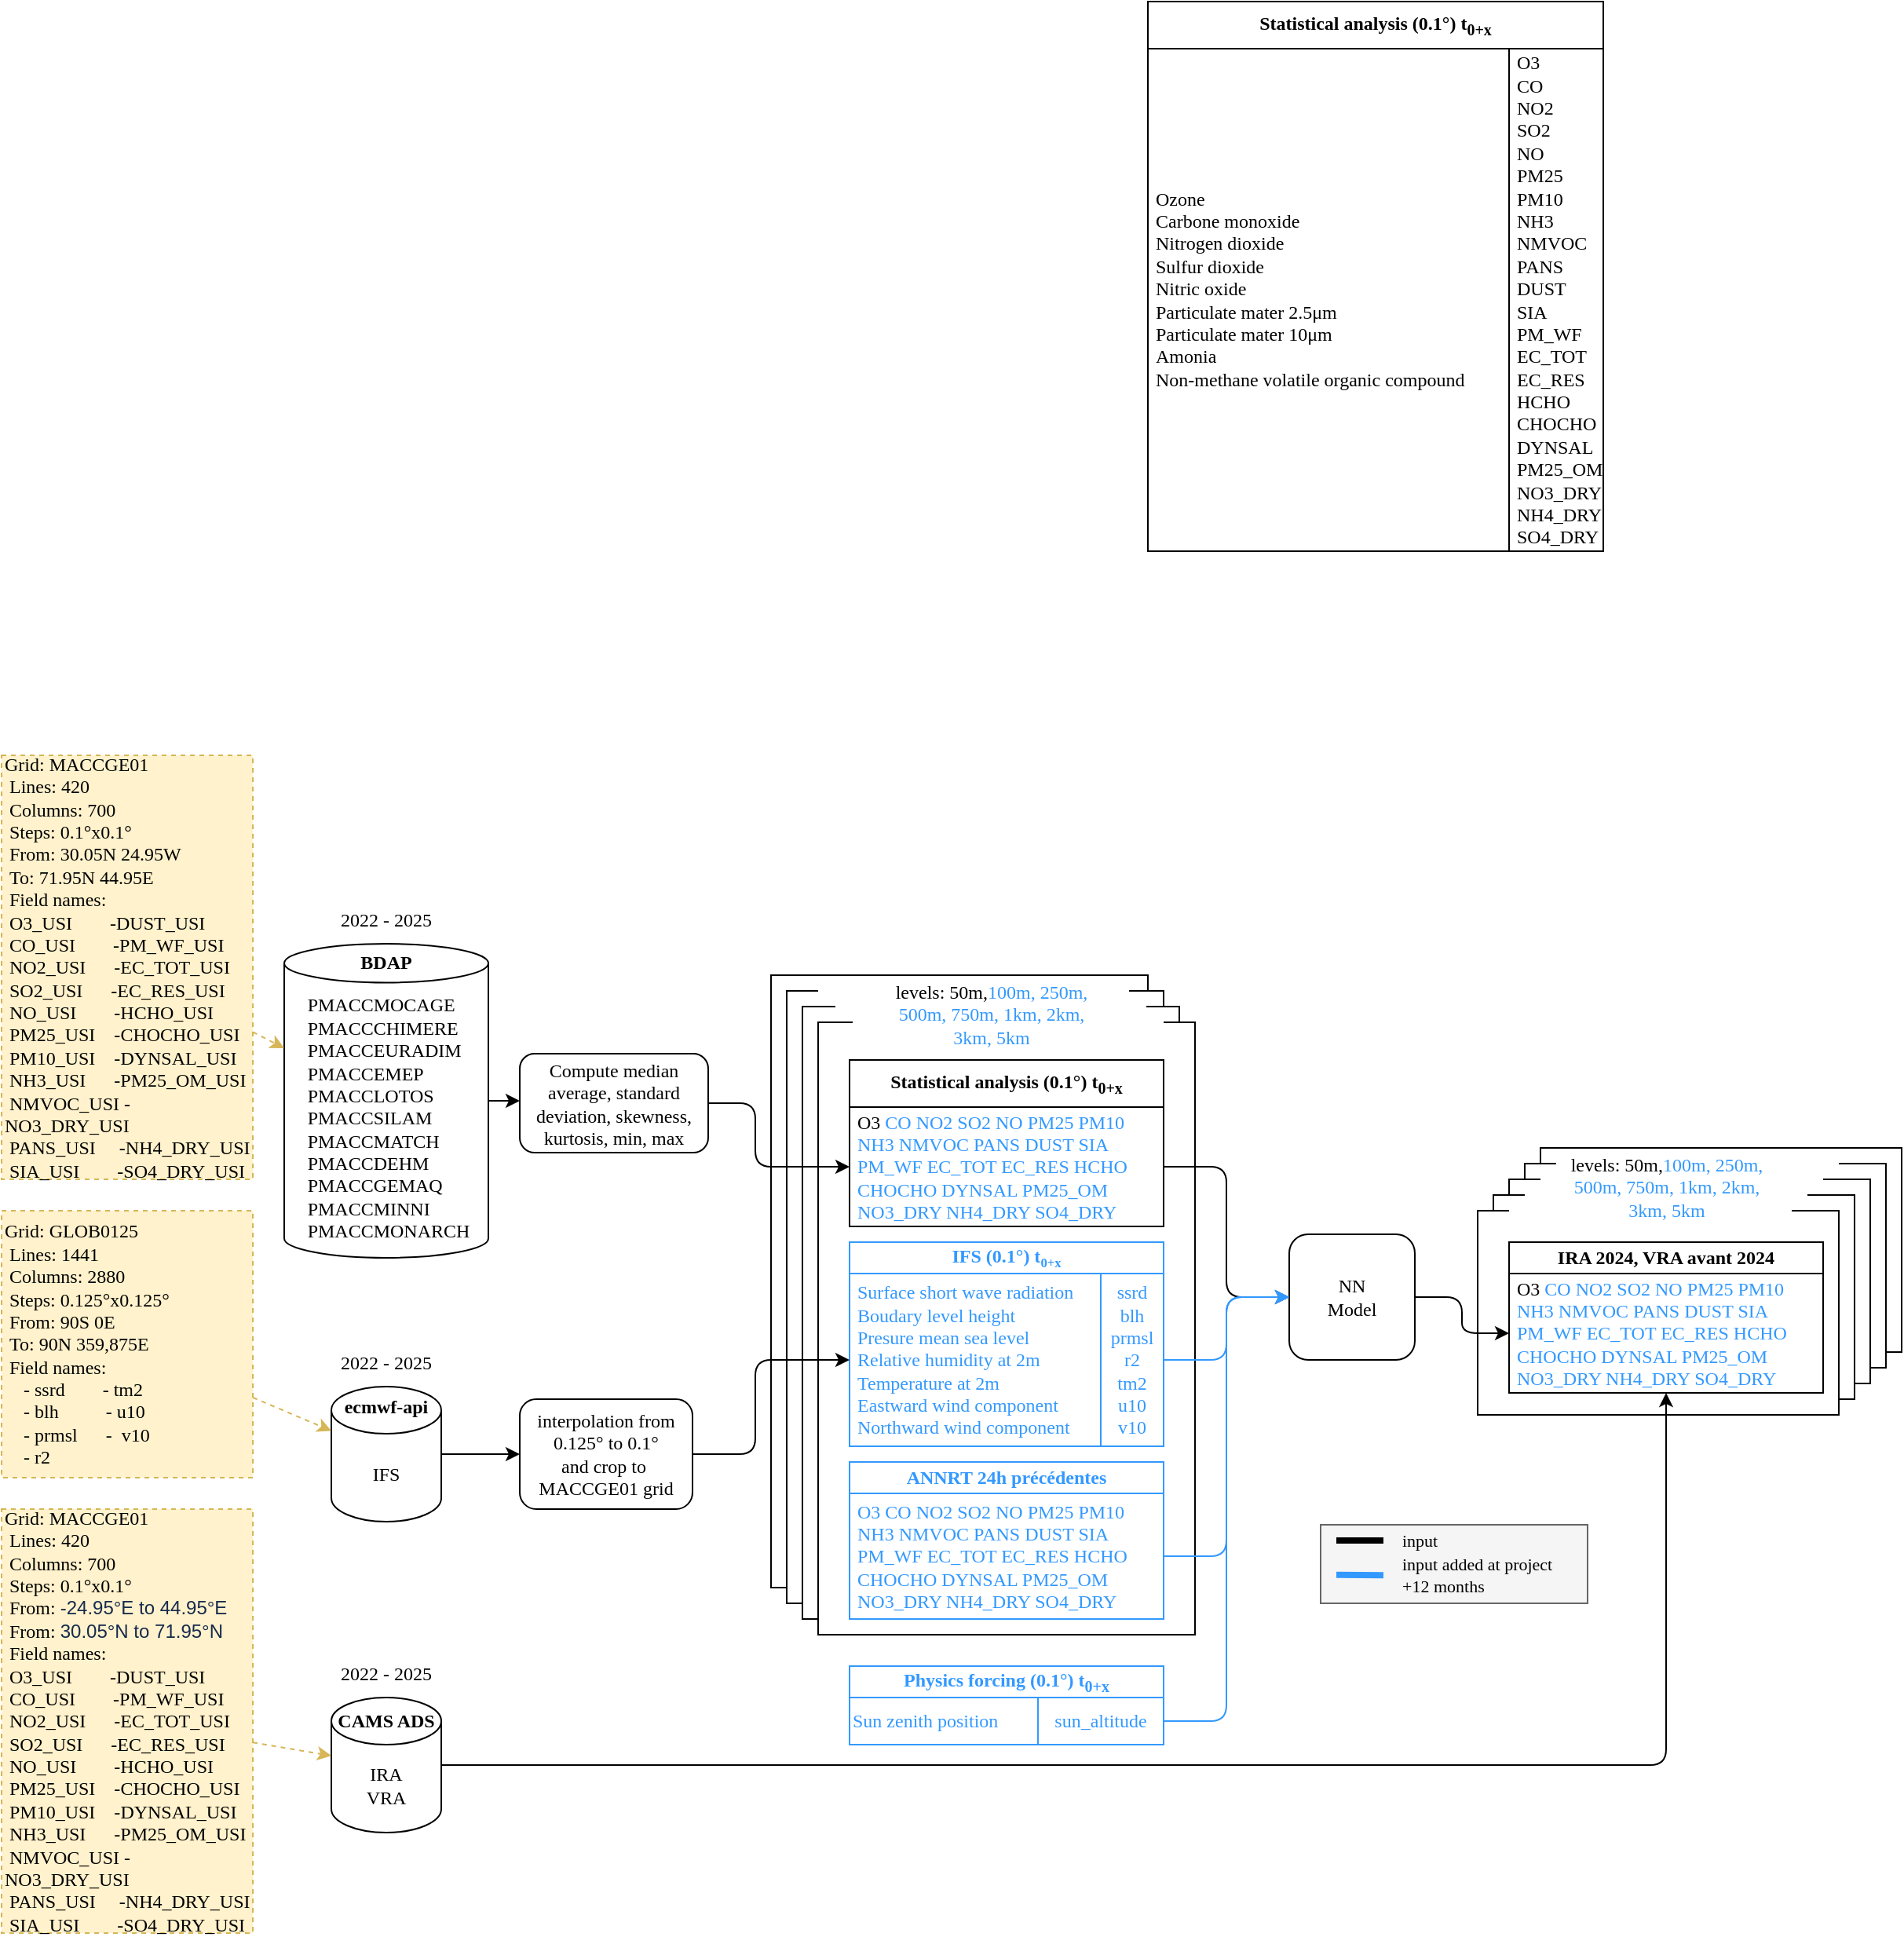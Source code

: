 <mxfile>
    <diagram id="yWbviLKe6FOyX8bAQ1Ro" name="model_io">
        <mxGraphModel dx="1936" dy="1665" grid="1" gridSize="10" guides="0" tooltips="1" connect="1" arrows="1" fold="1" page="0" pageScale="1" pageWidth="850" pageHeight="1100" math="0" shadow="0">
            <root>
                <mxCell id="0"/>
                <mxCell id="1" parent="0"/>
                <mxCell id="3HrIp41cybSNqDHHgnm--3" value="" style="rounded=0;whiteSpace=wrap;html=1;" parent="1" vertex="1">
                    <mxGeometry x="-10" y="100" width="240" height="390" as="geometry"/>
                </mxCell>
                <mxCell id="3HrIp41cybSNqDHHgnm--4" value="" style="rounded=0;whiteSpace=wrap;html=1;fontFamily=Atkinson Hyperlegible;fontSource=https%3A%2F%2Ffonts.googleapis.com%2Fcss%3Ffamily%3DAtkinson%2BHyperlegible;" parent="1" vertex="1">
                    <mxGeometry y="110" width="240" height="390" as="geometry"/>
                </mxCell>
                <mxCell id="3HrIp41cybSNqDHHgnm--5" value="" style="rounded=0;whiteSpace=wrap;html=1;fontFamily=Atkinson Hyperlegible;fontSource=https%3A%2F%2Ffonts.googleapis.com%2Fcss%3Ffamily%3DAtkinson%2BHyperlegible;" parent="1" vertex="1">
                    <mxGeometry x="10" y="120" width="240" height="390" as="geometry"/>
                </mxCell>
                <mxCell id="3HrIp41cybSNqDHHgnm--6" value="" style="rounded=0;whiteSpace=wrap;html=1;fontFamily=Atkinson Hyperlegible;fontSource=https%3A%2F%2Ffonts.googleapis.com%2Fcss%3Ffamily%3DAtkinson%2BHyperlegible;" parent="1" vertex="1">
                    <mxGeometry x="480" y="210" width="230" height="130" as="geometry"/>
                </mxCell>
                <mxCell id="3HrIp41cybSNqDHHgnm--7" value="" style="rounded=0;whiteSpace=wrap;html=1;fontFamily=Atkinson Hyperlegible;fontSource=https%3A%2F%2Ffonts.googleapis.com%2Fcss%3Ffamily%3DAtkinson%2BHyperlegible;" parent="1" vertex="1">
                    <mxGeometry x="470" y="220" width="230" height="130" as="geometry"/>
                </mxCell>
                <mxCell id="3HrIp41cybSNqDHHgnm--8" value="" style="rounded=0;whiteSpace=wrap;html=1;fontFamily=Atkinson Hyperlegible;fontSource=https%3A%2F%2Ffonts.googleapis.com%2Fcss%3Ffamily%3DAtkinson%2BHyperlegible;" parent="1" vertex="1">
                    <mxGeometry x="460" y="230" width="230" height="130" as="geometry"/>
                </mxCell>
                <mxCell id="3HrIp41cybSNqDHHgnm--9" value="" style="rounded=0;whiteSpace=wrap;html=1;fontFamily=Atkinson Hyperlegible;fontSource=https%3A%2F%2Ffonts.googleapis.com%2Fcss%3Ffamily%3DAtkinson%2BHyperlegible;" parent="1" vertex="1">
                    <mxGeometry x="450" y="240" width="230" height="130" as="geometry"/>
                </mxCell>
                <mxCell id="3HrIp41cybSNqDHHgnm--10" value="" style="rounded=0;whiteSpace=wrap;html=1;fontFamily=Atkinson Hyperlegible;fontSource=https%3A%2F%2Ffonts.googleapis.com%2Fcss%3Ffamily%3DAtkinson%2BHyperlegible;" parent="1" vertex="1">
                    <mxGeometry x="440" y="250" width="230" height="130" as="geometry"/>
                </mxCell>
                <mxCell id="3HrIp41cybSNqDHHgnm--11" value="" style="rounded=0;whiteSpace=wrap;html=1;fontFamily=Atkinson Hyperlegible;fontSource=https%3A%2F%2Ffonts.googleapis.com%2Fcss%3Ffamily%3DAtkinson%2BHyperlegible;" parent="1" vertex="1">
                    <mxGeometry x="20" y="130" width="240" height="390" as="geometry"/>
                </mxCell>
                <mxCell id="3HrIp41cybSNqDHHgnm--12" value="" style="rounded=0;whiteSpace=wrap;html=1;fontFamily=Atkinson Hyperlegible;fontSize=11;fontColor=#333333;labelBackgroundColor=none;fillColor=#f5f5f5;strokeColor=#666666;fontSource=https%3A%2F%2Ffonts.googleapis.com%2Fcss%3Ffamily%3DAtkinson%2BHyperlegible;" parent="1" vertex="1">
                    <mxGeometry x="340" y="450" width="170" height="50" as="geometry"/>
                </mxCell>
                <mxCell id="3HrIp41cybSNqDHHgnm--13" style="edgeStyle=elbowEdgeStyle;shape=connector;rounded=1;html=1;exitX=1;exitY=0.5;exitDx=0;exitDy=0;strokeColor=default;align=center;verticalAlign=middle;fontFamily=Atkinson Hyperlegible;fontSize=11;fontColor=default;labelBackgroundColor=none;endArrow=classic;fontSource=https%3A%2F%2Ffonts.googleapis.com%2Fcss%3Ffamily%3DAtkinson%2BHyperlegible;entryX=0;entryY=0.5;entryDx=0;entryDy=0;" parent="1" source="3HrIp41cybSNqDHHgnm--14" edge="1" target="9">
                    <mxGeometry relative="1" as="geometry">
                        <mxPoint x="430" y="305" as="targetPoint"/>
                        <mxPoint x="400" y="305" as="sourcePoint"/>
                    </mxGeometry>
                </mxCell>
                <mxCell id="3HrIp41cybSNqDHHgnm--14" value="NN&lt;br&gt;Model" style="rounded=1;whiteSpace=wrap;html=1;labelBackgroundColor=none;fontFamily=Atkinson Hyperlegible;fontSource=https%3A%2F%2Ffonts.googleapis.com%2Fcss%3Ffamily%3DAtkinson%2BHyperlegible;" parent="1" vertex="1">
                    <mxGeometry x="320" y="265" width="80" height="80" as="geometry"/>
                </mxCell>
                <mxCell id="3HrIp41cybSNqDHHgnm--15" value="IFS (0.1°) t&lt;span style=&quot;font-size: 10px;&quot;&gt;&lt;sub&gt;&lt;font style=&quot;color: rgb(51, 153, 255);&quot;&gt;0+x&lt;/font&gt;&lt;/sub&gt;&lt;/span&gt;" style="rounded=0;whiteSpace=wrap;html=1;fontStyle=1;labelBackgroundColor=none;strokeColor=#3399FF;fontColor=#3399FF;fontFamily=Atkinson Hyperlegible;fontSource=https%3A%2F%2Ffonts.googleapis.com%2Fcss%3Ffamily%3DAtkinson%2BHyperlegible;" parent="1" vertex="1">
                    <mxGeometry x="40" y="270" width="200" height="20" as="geometry"/>
                </mxCell>
                <mxCell id="3HrIp41cybSNqDHHgnm--16" style="edgeStyle=elbowEdgeStyle;shape=connector;rounded=1;html=1;exitX=1;exitY=0.5;exitDx=0;exitDy=0;strokeColor=#3399FF;align=center;verticalAlign=middle;fontFamily=Atkinson Hyperlegible;fontSize=11;fontColor=default;labelBackgroundColor=none;endArrow=classic;entryX=0;entryY=0.5;entryDx=0;entryDy=0;fontSource=https%3A%2F%2Ffonts.googleapis.com%2Fcss%3Ffamily%3DAtkinson%2BHyperlegible;" parent="1" source="3HrIp41cybSNqDHHgnm--17" target="3HrIp41cybSNqDHHgnm--14" edge="1">
                    <mxGeometry relative="1" as="geometry">
                        <mxPoint x="320" y="315" as="targetPoint"/>
                    </mxGeometry>
                </mxCell>
                <mxCell id="3HrIp41cybSNqDHHgnm--17" value="&lt;div&gt;&lt;font style=&quot;color: rgb(51, 153, 255);&quot;&gt;&amp;nbsp;Surface short wave radiation&lt;/font&gt;&lt;/div&gt;&lt;div&gt;&lt;font style=&quot;color: rgb(51, 153, 255);&quot;&gt;&amp;nbsp;Boudary level height&lt;/font&gt;&lt;/div&gt;&lt;div&gt;&lt;font style=&quot;color: rgb(51, 153, 255);&quot;&gt;&amp;nbsp;Presure mean sea level&lt;/font&gt;&lt;/div&gt;&lt;div&gt;&lt;font style=&quot;color: rgb(51, 153, 255);&quot;&gt;&amp;nbsp;Relative humidity at 2m&lt;/font&gt;&lt;/div&gt;&lt;div&gt;&lt;font style=&quot;color: rgb(51, 153, 255);&quot;&gt;&amp;nbsp;Temperature at 2m&lt;/font&gt;&lt;/div&gt;&lt;div&gt;&lt;font style=&quot;color: rgb(51, 153, 255);&quot;&gt;&amp;nbsp;Eastward wind component&lt;/font&gt;&lt;/div&gt;&lt;div&gt;&lt;font style=&quot;color: rgb(51, 153, 255);&quot;&gt;&amp;nbsp;Northward wind component&lt;/font&gt;&lt;/div&gt;" style="rounded=0;whiteSpace=wrap;html=1;align=left;gradientColor=none;labelBackgroundColor=none;strokeColor=#3399FF;fontColor=#3399FF;fontFamily=Atkinson Hyperlegible;fontSource=https%3A%2F%2Ffonts.googleapis.com%2Fcss%3Ffamily%3DAtkinson%2BHyperlegible;" parent="1" vertex="1">
                    <mxGeometry x="40" y="290" width="200" height="110" as="geometry"/>
                </mxCell>
                <mxCell id="3HrIp41cybSNqDHHgnm--18" value="Statistical analysis (0.1°) t&lt;sub&gt;0+x&lt;/sub&gt;" style="rounded=0;whiteSpace=wrap;html=1;fontStyle=1;labelBackgroundColor=none;fontFamily=Atkinson Hyperlegible;fontSource=https%3A%2F%2Ffonts.googleapis.com%2Fcss%3Ffamily%3DAtkinson%2BHyperlegible;" parent="1" vertex="1">
                    <mxGeometry x="40" y="154" width="200" height="30" as="geometry"/>
                </mxCell>
                <mxCell id="3HrIp41cybSNqDHHgnm--19" style="edgeStyle=elbowEdgeStyle;shape=connector;rounded=1;html=1;exitX=1;exitY=0.5;exitDx=0;exitDy=0;strokeColor=default;align=center;verticalAlign=middle;fontFamily=Atkinson Hyperlegible;fontSize=11;fontColor=default;labelBackgroundColor=none;endArrow=classic;entryX=0;entryY=0.5;entryDx=0;entryDy=0;fontSource=https%3A%2F%2Ffonts.googleapis.com%2Fcss%3Ffamily%3DAtkinson%2BHyperlegible;" parent="1" source="3HrIp41cybSNqDHHgnm--20" target="3HrIp41cybSNqDHHgnm--14" edge="1">
                    <mxGeometry relative="1" as="geometry">
                        <mxPoint x="310" y="360.0" as="targetPoint"/>
                    </mxGeometry>
                </mxCell>
                <mxCell id="3HrIp41cybSNqDHHgnm--20" value="&lt;div style=&quot;scrollbar-color: rgb(226, 226, 226) rgb(251, 251, 251); text-decoration-color: initial;&quot;&gt;&amp;nbsp;O3 &lt;font style=&quot;color: rgb(51, 153, 255);&quot;&gt;CO NO2 SO2 NO PM25 PM10&lt;/font&gt;&lt;/div&gt;&lt;div style=&quot;scrollbar-color: rgb(226, 226, 226) rgb(251, 251, 251); text-decoration-color: initial;&quot;&gt;&lt;font style=&quot;color: rgb(51, 153, 255);&quot;&gt;&amp;nbsp;NH3 NMVOC PANS DUST SIA&lt;/font&gt;&lt;/div&gt;&lt;div style=&quot;scrollbar-color: rgb(226, 226, 226) rgb(251, 251, 251); text-decoration-color: initial;&quot;&gt;&lt;font style=&quot;color: rgb(51, 153, 255);&quot;&gt;&amp;nbsp;PM_WF EC_TOT EC_RES HCHO&lt;/font&gt;&lt;/div&gt;&lt;div style=&quot;scrollbar-color: rgb(226, 226, 226) rgb(251, 251, 251); text-decoration-color: initial;&quot;&gt;&lt;font style=&quot;color: rgb(51, 153, 255);&quot;&gt;&amp;nbsp;CHOCHO DYNSAL PM25_OM&lt;/font&gt;&lt;/div&gt;&lt;div style=&quot;scrollbar-color: rgb(226, 226, 226) rgb(251, 251, 251); text-decoration-color: initial;&quot;&gt;&lt;font style=&quot;color: rgb(51, 153, 255);&quot;&gt;&amp;nbsp;NO3_DRY NH4_DRY SO4_DRY&lt;/font&gt;&lt;/div&gt;" style="rounded=0;whiteSpace=wrap;html=1;align=left;gradientColor=none;labelBackgroundColor=none;fontFamily=Atkinson Hyperlegible;fontSource=https%3A%2F%2Ffonts.googleapis.com%2Fcss%3Ffamily%3DAtkinson%2BHyperlegible;" parent="1" vertex="1">
                    <mxGeometry x="40" y="184" width="200" height="76" as="geometry"/>
                </mxCell>
                <mxCell id="3HrIp41cybSNqDHHgnm--21" value="IRA 2024, VRA avant 2024" style="rounded=0;whiteSpace=wrap;html=1;fontStyle=1;labelBackgroundColor=none;fontFamily=Atkinson Hyperlegible;fontSource=https%3A%2F%2Ffonts.googleapis.com%2Fcss%3Ffamily%3DAtkinson%2BHyperlegible;" parent="1" vertex="1">
                    <mxGeometry x="460" y="270" width="200" height="20" as="geometry"/>
                </mxCell>
                <mxCell id="3HrIp41cybSNqDHHgnm--22" value="" style="endArrow=none;html=1;rounded=1;strokeColor=default;align=center;verticalAlign=middle;fontFamily=Atkinson Hyperlegible;fontSize=11;fontColor=default;labelBackgroundColor=none;endFill=0;startArrow=none;startFill=0;strokeWidth=4;fontSource=https%3A%2F%2Ffonts.googleapis.com%2Fcss%3Ffamily%3DAtkinson%2BHyperlegible;" parent="1" edge="1">
                    <mxGeometry width="50" height="50" relative="1" as="geometry">
                        <mxPoint x="380" y="460" as="sourcePoint"/>
                        <mxPoint x="350" y="460" as="targetPoint"/>
                    </mxGeometry>
                </mxCell>
                <mxCell id="3HrIp41cybSNqDHHgnm--23" value="input" style="text;html=1;align=left;verticalAlign=middle;whiteSpace=wrap;rounded=0;fontFamily=Atkinson Hyperlegible;fontSize=11;fontColor=default;labelBackgroundColor=none;textShadow=0;fontSource=https%3A%2F%2Ffonts.googleapis.com%2Fcss%3Ffamily%3DAtkinson%2BHyperlegible;" parent="1" vertex="1">
                    <mxGeometry x="390" y="450" width="80" height="20" as="geometry"/>
                </mxCell>
                <mxCell id="3HrIp41cybSNqDHHgnm--24" value="input added at project&lt;div&gt;+12 months&lt;/div&gt;" style="text;html=1;align=left;verticalAlign=middle;whiteSpace=wrap;rounded=0;fontFamily=Atkinson Hyperlegible;fontSize=11;fontColor=default;labelBackgroundColor=none;fillColor=#f5f5f5;strokeColor=none;textShadow=0;fontSource=https%3A%2F%2Ffonts.googleapis.com%2Fcss%3Ffamily%3DAtkinson%2BHyperlegible;" parent="1" vertex="1">
                    <mxGeometry x="390" y="474" width="110" height="16" as="geometry"/>
                </mxCell>
                <mxCell id="3HrIp41cybSNqDHHgnm--25" value="" style="endArrow=none;html=1;rounded=1;strokeColor=#3399FF;align=center;verticalAlign=middle;fontFamily=Atkinson Hyperlegible;fontSize=11;fontColor=default;labelBackgroundColor=none;startArrow=none;startFill=0;strokeWidth=4;fontSource=https%3A%2F%2Ffonts.googleapis.com%2Fcss%3Ffamily%3DAtkinson%2BHyperlegible;" parent="1" edge="1">
                    <mxGeometry width="50" height="50" relative="1" as="geometry">
                        <mxPoint x="380" y="482.11" as="sourcePoint"/>
                        <mxPoint x="350" y="481.83" as="targetPoint"/>
                    </mxGeometry>
                </mxCell>
                <mxCell id="3HrIp41cybSNqDHHgnm--27" value="ANNRT 24h précédentes" style="rounded=0;whiteSpace=wrap;html=1;fontStyle=1;labelBackgroundColor=none;fontColor=#3399FF;strokeColor=#3399FF;fontFamily=Atkinson Hyperlegible;fontSource=https%3A%2F%2Ffonts.googleapis.com%2Fcss%3Ffamily%3DAtkinson%2BHyperlegible;" parent="1" vertex="1">
                    <mxGeometry x="40" y="410" width="200" height="20" as="geometry"/>
                </mxCell>
                <mxCell id="3HrIp41cybSNqDHHgnm--29" value="&lt;div style=&quot;forced-color-adjust: none; scrollbar-color: rgb(226, 226, 226) rgb(251, 251, 251); font-family: &amp;quot;Atkinson Hyperlegible&amp;quot;; font-size: 12px; font-style: normal; font-variant-ligatures: normal; font-variant-caps: normal; font-weight: 400; letter-spacing: normal; orphans: 2; text-align: left; text-indent: 0px; text-transform: none; widows: 2; word-spacing: 0px; -webkit-text-stroke-width: 0px; white-space: normal; text-decoration-thickness: initial; text-decoration-style: initial; text-decoration-color: initial; background-color: initial;&quot;&gt;&lt;font&gt;&lt;font style=&quot;color: rgb(51, 153, 255);&quot;&gt;&amp;nbsp;O3&amp;nbsp;&lt;/font&gt;&lt;font style=&quot;forced-color-adjust: none; scrollbar-color: rgb(226, 226, 226) rgb(251, 251, 251); background-color: initial; text-decoration-color: initial; color: rgb(51, 153, 255);&quot;&gt;CO NO2 SO2 NO PM25 PM10&lt;/font&gt;&lt;/font&gt;&lt;/div&gt;&lt;div style=&quot;forced-color-adjust: none; scrollbar-color: rgb(226, 226, 226) rgb(251, 251, 251); font-family: &amp;quot;Atkinson Hyperlegible&amp;quot;; font-size: 12px; font-style: normal; font-variant-ligatures: normal; font-variant-caps: normal; font-weight: 400; letter-spacing: normal; orphans: 2; text-align: left; text-indent: 0px; text-transform: none; widows: 2; word-spacing: 0px; -webkit-text-stroke-width: 0px; white-space: normal; text-decoration-thickness: initial; text-decoration-style: initial; text-decoration-color: initial; background-color: initial;&quot;&gt;&lt;font style=&quot;forced-color-adjust: none; scrollbar-color: rgb(226, 226, 226) rgb(251, 251, 251); background-color: initial; text-decoration-color: initial; color: rgb(51, 153, 255);&quot;&gt;&amp;nbsp;NH3 NMVOC PANS DUST SIA&lt;/font&gt;&lt;/div&gt;&lt;div style=&quot;forced-color-adjust: none; scrollbar-color: rgb(226, 226, 226) rgb(251, 251, 251); font-family: &amp;quot;Atkinson Hyperlegible&amp;quot;; font-size: 12px; font-style: normal; font-variant-ligatures: normal; font-variant-caps: normal; font-weight: 400; letter-spacing: normal; orphans: 2; text-align: left; text-indent: 0px; text-transform: none; widows: 2; word-spacing: 0px; -webkit-text-stroke-width: 0px; white-space: normal; text-decoration-thickness: initial; text-decoration-style: initial; text-decoration-color: initial; background-color: initial;&quot;&gt;&lt;font style=&quot;forced-color-adjust: none; scrollbar-color: rgb(226, 226, 226) rgb(251, 251, 251); background-color: initial; text-decoration-color: initial; color: rgb(51, 153, 255);&quot;&gt;&amp;nbsp;PM_WF EC_TOT EC_RES HCHO&lt;/font&gt;&lt;/div&gt;&lt;div style=&quot;forced-color-adjust: none; scrollbar-color: rgb(226, 226, 226) rgb(251, 251, 251); font-family: &amp;quot;Atkinson Hyperlegible&amp;quot;; font-size: 12px; font-style: normal; font-variant-ligatures: normal; font-variant-caps: normal; font-weight: 400; letter-spacing: normal; orphans: 2; text-align: left; text-indent: 0px; text-transform: none; widows: 2; word-spacing: 0px; -webkit-text-stroke-width: 0px; white-space: normal; text-decoration-thickness: initial; text-decoration-style: initial; text-decoration-color: initial; background-color: initial;&quot;&gt;&lt;font style=&quot;forced-color-adjust: none; scrollbar-color: rgb(226, 226, 226) rgb(251, 251, 251); background-color: initial; text-decoration-color: initial; color: rgb(51, 153, 255);&quot;&gt;&amp;nbsp;CHOCHO DYNSAL PM25_OM&lt;/font&gt;&lt;/div&gt;&lt;div style=&quot;forced-color-adjust: none; scrollbar-color: rgb(226, 226, 226) rgb(251, 251, 251); font-family: &amp;quot;Atkinson Hyperlegible&amp;quot;; font-size: 12px; font-style: normal; font-variant-ligatures: normal; font-variant-caps: normal; font-weight: 400; letter-spacing: normal; orphans: 2; text-align: left; text-indent: 0px; text-transform: none; widows: 2; word-spacing: 0px; -webkit-text-stroke-width: 0px; white-space: normal; text-decoration-thickness: initial; text-decoration-style: initial; text-decoration-color: initial; background-color: initial;&quot;&gt;&lt;font style=&quot;forced-color-adjust: none; scrollbar-color: rgb(226, 226, 226) rgb(251, 251, 251); background-color: initial; text-decoration-color: initial; color: rgb(51, 153, 255);&quot;&gt;&amp;nbsp;NO3_DRY NH4_DRY SO4_DRY&lt;/font&gt;&lt;/div&gt;" style="rounded=0;whiteSpace=wrap;html=1;align=left;gradientColor=none;labelBackgroundColor=none;fontColor=#3399FF;strokeColor=#3399FF;fontFamily=Atkinson Hyperlegible;fontSource=https%3A%2F%2Ffonts.googleapis.com%2Fcss%3Ffamily%3DAtkinson%2BHyperlegible;" parent="1" vertex="1">
                    <mxGeometry x="40" y="430" width="200" height="80" as="geometry"/>
                </mxCell>
                <mxCell id="3HrIp41cybSNqDHHgnm--30" value="&lt;font style=&quot;color: rgb(51, 153, 255);&quot;&gt;ssrd&lt;/font&gt;&lt;div&gt;&lt;font style=&quot;color: rgb(51, 153, 255);&quot;&gt;blh&lt;/font&gt;&lt;/div&gt;&lt;div&gt;&lt;font style=&quot;color: rgb(51, 153, 255);&quot;&gt;prmsl&lt;/font&gt;&lt;/div&gt;&lt;div&gt;&lt;font style=&quot;color: rgb(51, 153, 255);&quot;&gt;r2&lt;/font&gt;&lt;/div&gt;&lt;div&gt;&lt;font style=&quot;color: rgb(51, 153, 255);&quot;&gt;tm2&lt;/font&gt;&lt;/div&gt;&lt;div&gt;&lt;font style=&quot;color: rgb(51, 153, 255);&quot;&gt;u10&lt;/font&gt;&lt;/div&gt;&lt;div&gt;&lt;font style=&quot;color: rgb(51, 153, 255);&quot;&gt;v10&lt;/font&gt;&lt;/div&gt;" style="rounded=0;whiteSpace=wrap;html=1;strokeColor=#3399FF;fontColor=#3399FF;fontFamily=Atkinson Hyperlegible;fontSource=https%3A%2F%2Ffonts.googleapis.com%2Fcss%3Ffamily%3DAtkinson%2BHyperlegible;" parent="1" vertex="1">
                    <mxGeometry x="200" y="290" width="40" height="110" as="geometry"/>
                </mxCell>
                <mxCell id="3HrIp41cybSNqDHHgnm--34" value="" style="rounded=0;whiteSpace=wrap;html=1;strokeColor=none;fontFamily=Atkinson Hyperlegible;fontSource=https%3A%2F%2Ffonts.googleapis.com%2Fcss%3Ffamily%3DAtkinson%2BHyperlegible;" parent="1" vertex="1">
                    <mxGeometry x="460" y="243" width="180" height="10" as="geometry"/>
                </mxCell>
                <mxCell id="3HrIp41cybSNqDHHgnm--35" value="" style="rounded=0;whiteSpace=wrap;html=1;strokeColor=none;fontFamily=Atkinson Hyperlegible;fontSource=https%3A%2F%2Ffonts.googleapis.com%2Fcss%3Ffamily%3DAtkinson%2BHyperlegible;" parent="1" vertex="1">
                    <mxGeometry x="470" y="233" width="180" height="10" as="geometry"/>
                </mxCell>
                <mxCell id="3HrIp41cybSNqDHHgnm--36" value="" style="rounded=0;whiteSpace=wrap;html=1;strokeColor=none;fontFamily=Atkinson Hyperlegible;fontSource=https%3A%2F%2Ffonts.googleapis.com%2Fcss%3Ffamily%3DAtkinson%2BHyperlegible;" parent="1" vertex="1">
                    <mxGeometry x="480" y="223" width="180" height="10" as="geometry"/>
                </mxCell>
                <mxCell id="3HrIp41cybSNqDHHgnm--39" value="" style="rounded=0;whiteSpace=wrap;html=1;strokeColor=none;fontFamily=Atkinson Hyperlegible;fontSource=https%3A%2F%2Ffonts.googleapis.com%2Fcss%3Ffamily%3DAtkinson%2BHyperlegible;" parent="1" vertex="1">
                    <mxGeometry x="42" y="126" width="198" height="10" as="geometry"/>
                </mxCell>
                <mxCell id="3HrIp41cybSNqDHHgnm--40" value="" style="rounded=0;whiteSpace=wrap;html=1;strokeColor=none;fontFamily=Atkinson Hyperlegible;fontSource=https%3A%2F%2Ffonts.googleapis.com%2Fcss%3Ffamily%3DAtkinson%2BHyperlegible;" parent="1" vertex="1">
                    <mxGeometry x="490" y="213" width="180" height="10" as="geometry"/>
                </mxCell>
                <mxCell id="3HrIp41cybSNqDHHgnm--41" value="" style="rounded=0;whiteSpace=wrap;html=1;strokeColor=none;fontFamily=Atkinson Hyperlegible;fontSource=https%3A%2F%2Ffonts.googleapis.com%2Fcss%3Ffamily%3DAtkinson%2BHyperlegible;" parent="1" vertex="1">
                    <mxGeometry x="31" y="116" width="198" height="10" as="geometry"/>
                </mxCell>
                <mxCell id="3HrIp41cybSNqDHHgnm--42" value="" style="rounded=0;whiteSpace=wrap;html=1;strokeColor=none;fontFamily=Atkinson Hyperlegible;fontSource=https%3A%2F%2Ffonts.googleapis.com%2Fcss%3Ffamily%3DAtkinson%2BHyperlegible;" parent="1" vertex="1">
                    <mxGeometry x="20" y="106" width="198" height="10" as="geometry"/>
                </mxCell>
                <mxCell id="3HrIp41cybSNqDHHgnm--43" value="&lt;span style=&quot;text-align: left;&quot;&gt;levels: 50m,&lt;font style=&quot;color: rgb(51, 153, 255);&quot;&gt;100m, 250m, 500m, 750m, 1km, 2km, 3km, 5km&lt;/font&gt;&lt;/span&gt;" style="rounded=0;whiteSpace=wrap;html=1;strokeColor=none;fontFamily=Atkinson Hyperlegible;fontSource=https%3A%2F%2Ffonts.googleapis.com%2Fcss%3Ffamily%3DAtkinson%2BHyperlegible;" parent="1" vertex="1">
                    <mxGeometry x="65.5" y="103" width="129" height="44" as="geometry"/>
                </mxCell>
                <mxCell id="3HrIp41cybSNqDHHgnm--44" value="&lt;span style=&quot;text-align: left;&quot;&gt;levels: 50m,&lt;font style=&quot;color: rgb(51, 153, 255);&quot;&gt;100m, 250m, 500m, 750m, 1km, 2km, 3km, 5km&lt;/font&gt;&lt;/span&gt;" style="rounded=0;whiteSpace=wrap;html=1;strokeColor=none;fontFamily=Atkinson Hyperlegible;fontSource=https%3A%2F%2Ffonts.googleapis.com%2Fcss%3Ffamily%3DAtkinson%2BHyperlegible;" parent="1" vertex="1">
                    <mxGeometry x="495.5" y="223" width="129" height="24" as="geometry"/>
                </mxCell>
                <mxCell id="3HrIp41cybSNqDHHgnm--59" style="edgeStyle=none;html=1;" parent="1" edge="1">
                    <mxGeometry relative="1" as="geometry">
                        <mxPoint x="-190" y="180" as="sourcePoint"/>
                        <mxPoint x="-170" y="180" as="targetPoint"/>
                    </mxGeometry>
                </mxCell>
                <mxCell id="3HrIp41cybSNqDHHgnm--58" style="html=1;entryX=0;entryY=0.5;entryDx=0;entryDy=0;exitX=1;exitY=0.5;exitDx=0;exitDy=0;edgeStyle=elbowEdgeStyle;" parent="1" source="3HrIp41cybSNqDHHgnm--57" target="3HrIp41cybSNqDHHgnm--20" edge="1">
                    <mxGeometry relative="1" as="geometry">
                        <Array as="points">
                            <mxPoint x="-20" y="200"/>
                        </Array>
                    </mxGeometry>
                </mxCell>
                <mxCell id="3HrIp41cybSNqDHHgnm--57" value="Compute median average, standard deviation, skewness, kurtosis, min, max" style="rounded=1;whiteSpace=wrap;html=1;fontFamily=Atkinson Hyperlegible;fontSource=https%3A%2F%2Ffonts.googleapis.com%2Fcss%3Ffamily%3DAtkinson%2BHyperlegible;" parent="1" vertex="1">
                    <mxGeometry x="-170" y="150" width="120" height="63" as="geometry"/>
                </mxCell>
                <mxCell id="3HrIp41cybSNqDHHgnm--60" value="&lt;div style=&quot;scrollbar-color: rgb(226, 226, 226) rgb(251, 251, 251); text-align: left; text-decoration-color: initial;&quot;&gt;&lt;font face=&quot;Atkinson Hyperlegible&quot; data-font-src=&quot;https://fonts.googleapis.com/css?family=Atkinson+Hyperlegible&quot;&gt;&amp;nbsp;PMACCMOCAGE&lt;/font&gt;&lt;/div&gt;&lt;div style=&quot;scrollbar-color: rgb(226, 226, 226) rgb(251, 251, 251); text-align: left; text-decoration-color: initial;&quot;&gt;&lt;font face=&quot;Atkinson Hyperlegible&quot; data-font-src=&quot;https://fonts.googleapis.com/css?family=Atkinson+Hyperlegible&quot;&gt;&amp;nbsp;PMACCCHIMERE&lt;/font&gt;&lt;/div&gt;&lt;div style=&quot;scrollbar-color: rgb(226, 226, 226) rgb(251, 251, 251); text-align: left; text-decoration-color: initial;&quot;&gt;&lt;font face=&quot;Atkinson Hyperlegible&quot; data-font-src=&quot;https://fonts.googleapis.com/css?family=Atkinson+Hyperlegible&quot;&gt;&amp;nbsp;PMACCEURADIM&lt;/font&gt;&lt;/div&gt;&lt;div style=&quot;scrollbar-color: rgb(226, 226, 226) rgb(251, 251, 251); text-align: left; text-decoration-color: initial;&quot;&gt;&lt;font face=&quot;Atkinson Hyperlegible&quot; data-font-src=&quot;https://fonts.googleapis.com/css?family=Atkinson+Hyperlegible&quot;&gt;&amp;nbsp;PMACCEMEP&lt;/font&gt;&lt;/div&gt;&lt;div style=&quot;scrollbar-color: rgb(226, 226, 226) rgb(251, 251, 251); text-align: left; text-decoration-color: initial;&quot;&gt;&lt;font face=&quot;Atkinson Hyperlegible&quot; data-font-src=&quot;https://fonts.googleapis.com/css?family=Atkinson+Hyperlegible&quot;&gt;&amp;nbsp;PMACCLOTOS&lt;/font&gt;&lt;/div&gt;&lt;div style=&quot;scrollbar-color: rgb(226, 226, 226) rgb(251, 251, 251); text-align: left; text-decoration-color: initial;&quot;&gt;&lt;font face=&quot;Atkinson Hyperlegible&quot; data-font-src=&quot;https://fonts.googleapis.com/css?family=Atkinson+Hyperlegible&quot;&gt;&amp;nbsp;PMACCSILAM&lt;/font&gt;&lt;/div&gt;&lt;div style=&quot;scrollbar-color: rgb(226, 226, 226) rgb(251, 251, 251); text-align: left; text-decoration-color: initial;&quot;&gt;&lt;font face=&quot;Atkinson Hyperlegible&quot; data-font-src=&quot;https://fonts.googleapis.com/css?family=Atkinson+Hyperlegible&quot;&gt;&amp;nbsp;PMACCMATCH&lt;/font&gt;&lt;/div&gt;&lt;div style=&quot;scrollbar-color: rgb(226, 226, 226) rgb(251, 251, 251); text-align: left; text-decoration-color: initial;&quot;&gt;&lt;font face=&quot;Atkinson Hyperlegible&quot; data-font-src=&quot;https://fonts.googleapis.com/css?family=Atkinson+Hyperlegible&quot;&gt;&amp;nbsp;PMACCDEHM&lt;/font&gt;&lt;/div&gt;&lt;div style=&quot;scrollbar-color: rgb(226, 226, 226) rgb(251, 251, 251); text-align: left; text-decoration-color: initial;&quot;&gt;&lt;font face=&quot;Atkinson Hyperlegible&quot; data-font-src=&quot;https://fonts.googleapis.com/css?family=Atkinson+Hyperlegible&quot;&gt;&amp;nbsp;PMACCGEMAQ&lt;/font&gt;&lt;/div&gt;&lt;div style=&quot;scrollbar-color: rgb(226, 226, 226) rgb(251, 251, 251); text-align: left; text-decoration-color: initial;&quot;&gt;&lt;font face=&quot;Atkinson Hyperlegible&quot; data-font-src=&quot;https://fonts.googleapis.com/css?family=Atkinson+Hyperlegible&quot;&gt;&amp;nbsp;PMACCMINNI&lt;/font&gt;&lt;/div&gt;&lt;div style=&quot;scrollbar-color: rgb(226, 226, 226) rgb(251, 251, 251); text-align: left; text-decoration-color: initial;&quot;&gt;&lt;font face=&quot;Atkinson Hyperlegible&quot; data-font-src=&quot;https://fonts.googleapis.com/css?family=Atkinson+Hyperlegible&quot;&gt;&amp;nbsp;PMACCMONARCH&lt;/font&gt;&lt;/div&gt;" style="shape=cylinder3;whiteSpace=wrap;html=1;boundedLbl=1;backgroundOutline=1;size=12.367;" parent="1" vertex="1">
                    <mxGeometry x="-320" y="80" width="130" height="200" as="geometry"/>
                </mxCell>
                <mxCell id="a0bZDyx0pZoTvptjNpN1-2" style="edgeStyle=none;html=1;entryX=0;entryY=0.5;entryDx=0;entryDy=0;" parent="1" source="a0bZDyx0pZoTvptjNpN1-3" target="a0bZDyx0pZoTvptjNpN1-5" edge="1">
                    <mxGeometry relative="1" as="geometry"/>
                </mxCell>
                <mxCell id="a0bZDyx0pZoTvptjNpN1-3" value="&lt;div&gt;IFS&lt;/div&gt;" style="shape=cylinder3;whiteSpace=wrap;html=1;boundedLbl=1;backgroundOutline=1;size=15;fontFamily=Atkinson Hyperlegible;fontSource=https%3A%2F%2Ffonts.googleapis.com%2Fcss%3Ffamily%3DAtkinson%2BHyperlegible;" parent="1" vertex="1">
                    <mxGeometry x="-290" y="362" width="70" height="86" as="geometry"/>
                </mxCell>
                <mxCell id="a0bZDyx0pZoTvptjNpN1-4" style="edgeStyle=elbowEdgeStyle;html=1;exitX=1;exitY=0.5;exitDx=0;exitDy=0;entryX=0;entryY=0.5;entryDx=0;entryDy=0;" parent="1" source="a0bZDyx0pZoTvptjNpN1-5" target="3HrIp41cybSNqDHHgnm--17" edge="1">
                    <mxGeometry relative="1" as="geometry">
                        <mxPoint x="40" y="375" as="targetPoint"/>
                        <mxPoint x="-100" y="410" as="sourcePoint"/>
                        <Array as="points">
                            <mxPoint x="-20" y="390"/>
                        </Array>
                    </mxGeometry>
                </mxCell>
                <mxCell id="a0bZDyx0pZoTvptjNpN1-5" value="interpolation from&lt;div&gt;0.125° to 0.1°&lt;div&gt;and crop to&amp;nbsp;&lt;/div&gt;&lt;div&gt;MACCGE01 grid&lt;/div&gt;&lt;/div&gt;" style="rounded=1;whiteSpace=wrap;html=1;fontFamily=Atkinson Hyperlegible;fontSource=https%3A%2F%2Ffonts.googleapis.com%2Fcss%3Ffamily%3DAtkinson%2BHyperlegible;" parent="1" vertex="1">
                    <mxGeometry x="-170" y="370" width="110" height="70" as="geometry"/>
                </mxCell>
                <mxCell id="jRtoPWV4T0ZTj9otzOpW-1" value="IRA&lt;br&gt;VRA" style="shape=cylinder3;whiteSpace=wrap;html=1;boundedLbl=1;backgroundOutline=1;size=15;fontFamily=Atkinson Hyperlegible;fontSource=https%3A%2F%2Ffonts.googleapis.com%2Fcss%3Ffamily%3DAtkinson%2BHyperlegible;" parent="1" vertex="1">
                    <mxGeometry x="-290" y="560" width="70" height="86" as="geometry"/>
                </mxCell>
                <mxCell id="jRtoPWV4T0ZTj9otzOpW-3" value="2022 - 2025" style="text;html=1;align=center;verticalAlign=middle;whiteSpace=wrap;rounded=0;fontFamily=Atkinson Hyperlegible;fontSource=https%3A%2F%2Ffonts.googleapis.com%2Fcss%3Ffamily%3DAtkinson%2BHyperlegible;" parent="1" vertex="1">
                    <mxGeometry x="-290" y="50" width="70" height="30" as="geometry"/>
                </mxCell>
                <mxCell id="jRtoPWV4T0ZTj9otzOpW-4" value="&lt;b&gt;BDAP&lt;/b&gt;" style="text;html=1;align=center;verticalAlign=middle;whiteSpace=wrap;rounded=0;fontFamily=Atkinson Hyperlegible;fontSource=https%3A%2F%2Ffonts.googleapis.com%2Fcss%3Ffamily%3DAtkinson%2BHyperlegible;" parent="1" vertex="1">
                    <mxGeometry x="-320" y="80" width="130" height="24" as="geometry"/>
                </mxCell>
                <mxCell id="jRtoPWV4T0ZTj9otzOpW-5" value="&lt;b&gt;ecmwf-api&lt;/b&gt;" style="text;html=1;align=center;verticalAlign=middle;whiteSpace=wrap;rounded=0;fontFamily=Atkinson Hyperlegible;fontSource=https%3A%2F%2Ffonts.googleapis.com%2Fcss%3Ffamily%3DAtkinson%2BHyperlegible;" parent="1" vertex="1">
                    <mxGeometry x="-290" y="360" width="70" height="30" as="geometry"/>
                </mxCell>
                <mxCell id="jRtoPWV4T0ZTj9otzOpW-7" value="&lt;div&gt;&lt;font face=&quot;Atkinson Hyperlegible&quot;&gt;Grid: MACCGE01&lt;/font&gt;&lt;br&gt;&lt;font face=&quot;Atkinson Hyperlegible&quot;&gt;&amp;nbsp;Lines: 420&lt;/font&gt;&lt;/div&gt;&lt;div&gt;&lt;font data-font-src=&quot;https://fonts.googleapis.com/css?family=Atkinson+Hyperlegible&quot; face=&quot;Atkinson Hyperlegible&quot;&gt;&amp;nbsp;Columns: 700&lt;/font&gt;&lt;/div&gt;&lt;div&gt;&lt;font data-font-src=&quot;https://fonts.googleapis.com/css?family=Atkinson+Hyperlegible&quot; face=&quot;Atkinson Hyperlegible&quot;&gt;&amp;nbsp;Steps: 0.1°x&lt;/font&gt;&lt;span style=&quot;font-family: &amp;quot;Atkinson Hyperlegible&amp;quot;;&quot;&gt;0.1°&lt;/span&gt;&lt;/div&gt;&lt;div&gt;&lt;font data-font-src=&quot;https://fonts.googleapis.com/css?family=Atkinson+Hyperlegible&quot; face=&quot;Atkinson Hyperlegible&quot;&gt;&amp;nbsp;From: 30.05N 24.95W&lt;/font&gt;&lt;/div&gt;&lt;div&gt;&lt;font data-font-src=&quot;https://fonts.googleapis.com/css?family=Atkinson+Hyperlegible&quot; face=&quot;Atkinson Hyperlegible&quot;&gt;&amp;nbsp;To: 71.95N 44.95E&lt;/font&gt;&lt;/div&gt;&lt;div&gt;&lt;font data-font-src=&quot;https://fonts.googleapis.com/css?family=Atkinson+Hyperlegible&quot; face=&quot;Atkinson Hyperlegible&quot;&gt;&amp;nbsp;Field names:&amp;nbsp;&lt;/font&gt;&lt;/div&gt;&lt;div&gt;&lt;div&gt;&lt;font face=&quot;Atkinson Hyperlegible&quot;&gt;&amp;nbsp;O3_USI&amp;nbsp; &amp;nbsp; &amp;nbsp; &amp;nbsp; -&lt;/font&gt;&lt;span style=&quot;font-family: &amp;quot;Atkinson Hyperlegible&amp;quot;;&quot;&gt;DUST_USI&lt;/span&gt;&lt;/div&gt;&lt;div&gt;&lt;font face=&quot;Atkinson Hyperlegible&quot;&gt;&amp;nbsp;CO_USI&amp;nbsp; &amp;nbsp; &amp;nbsp; &amp;nbsp; -&lt;/font&gt;&lt;span style=&quot;font-family: &amp;quot;Atkinson Hyperlegible&amp;quot;;&quot;&gt;PM_WF_USI&lt;/span&gt;&lt;/div&gt;&lt;div&gt;&lt;font face=&quot;Atkinson Hyperlegible&quot;&gt;&amp;nbsp;NO2_USI&amp;nbsp; &amp;nbsp; &amp;nbsp; -&lt;/font&gt;&lt;span style=&quot;font-family: &amp;quot;Atkinson Hyperlegible&amp;quot;;&quot;&gt;EC_TOT_USI&lt;/span&gt;&lt;/div&gt;&lt;div&gt;&lt;font face=&quot;Atkinson Hyperlegible&quot;&gt;&amp;nbsp;SO2_USI&amp;nbsp; &amp;nbsp; &amp;nbsp; -&lt;/font&gt;&lt;span style=&quot;font-family: &amp;quot;Atkinson Hyperlegible&amp;quot;;&quot;&gt;EC_RES_USI&lt;/span&gt;&lt;/div&gt;&lt;div&gt;&lt;font face=&quot;Atkinson Hyperlegible&quot;&gt;&amp;nbsp;NO_USI&amp;nbsp; &amp;nbsp; &amp;nbsp; &amp;nbsp; -&lt;/font&gt;&lt;span style=&quot;font-family: &amp;quot;Atkinson Hyperlegible&amp;quot;;&quot;&gt;HCHO_USI&lt;/span&gt;&lt;/div&gt;&lt;div&gt;&lt;font face=&quot;Atkinson Hyperlegible&quot;&gt;&amp;nbsp;PM25_USI&amp;nbsp; &amp;nbsp; -&lt;/font&gt;&lt;span style=&quot;font-family: &amp;quot;Atkinson Hyperlegible&amp;quot;;&quot;&gt;CHOCHO_USI&lt;/span&gt;&lt;/div&gt;&lt;div&gt;&lt;font face=&quot;Atkinson Hyperlegible&quot;&gt;&amp;nbsp;PM10_USI&amp;nbsp; &amp;nbsp; -&lt;/font&gt;&lt;span style=&quot;font-family: &amp;quot;Atkinson Hyperlegible&amp;quot;;&quot;&gt;DYNSAL_USI&lt;/span&gt;&lt;/div&gt;&lt;div&gt;&lt;font face=&quot;Atkinson Hyperlegible&quot;&gt;&amp;nbsp;NH3_USI&amp;nbsp; &amp;nbsp; &amp;nbsp; -&lt;/font&gt;&lt;span style=&quot;font-family: &amp;quot;Atkinson Hyperlegible&amp;quot;;&quot;&gt;PM25_OM_USI&lt;/span&gt;&lt;/div&gt;&lt;div&gt;&lt;font face=&quot;Atkinson Hyperlegible&quot;&gt;&amp;nbsp;NMVOC_USI -&lt;/font&gt;&lt;span style=&quot;font-family: &amp;quot;Atkinson Hyperlegible&amp;quot;;&quot;&gt;NO3_DRY_USI&lt;/span&gt;&lt;/div&gt;&lt;div&gt;&lt;font face=&quot;Atkinson Hyperlegible&quot;&gt;&amp;nbsp;PANS_USI&amp;nbsp; &amp;nbsp; &amp;nbsp;-&lt;/font&gt;&lt;span style=&quot;font-family: &amp;quot;Atkinson Hyperlegible&amp;quot;;&quot;&gt;NH4_DRY_USI&lt;/span&gt;&lt;/div&gt;&lt;div&gt;&lt;font face=&quot;Atkinson Hyperlegible&quot;&gt;&amp;nbsp;SIA_USI&amp;nbsp; &amp;nbsp; &amp;nbsp; &amp;nbsp; -&lt;/font&gt;&lt;span style=&quot;font-family: &amp;quot;Atkinson Hyperlegible&amp;quot;;&quot;&gt;SO4_DRY_USI&lt;/span&gt;&lt;/div&gt;&lt;/div&gt;" style="shape=card;whiteSpace=wrap;html=1;size=0;align=left;fillColor=#fff2cc;strokeColor=#d6b656;dashed=1;" parent="1" vertex="1">
                    <mxGeometry x="-500" y="-40" width="160" height="270" as="geometry"/>
                </mxCell>
                <mxCell id="r0uvffn9Xzls7Y4Rx_QK-6" style="edgeStyle=none;html=1;fillColor=#fff2cc;strokeColor=#d6b656;dashed=1;" parent="1" source="r0uvffn9Xzls7Y4Rx_QK-1" target="jRtoPWV4T0ZTj9otzOpW-1" edge="1">
                    <mxGeometry relative="1" as="geometry"/>
                </mxCell>
                <mxCell id="r0uvffn9Xzls7Y4Rx_QK-1" value="&lt;div&gt;&lt;font face=&quot;Atkinson Hyperlegible&quot;&gt;Grid: MACCGE01&lt;/font&gt;&lt;br&gt;&lt;font face=&quot;Atkinson Hyperlegible&quot;&gt;&amp;nbsp;Lines: 420&lt;/font&gt;&lt;/div&gt;&lt;div&gt;&lt;font data-font-src=&quot;https://fonts.googleapis.com/css?family=Atkinson+Hyperlegible&quot; face=&quot;Atkinson Hyperlegible&quot;&gt;&amp;nbsp;Columns: 700&lt;/font&gt;&lt;/div&gt;&lt;div&gt;&lt;font data-font-src=&quot;https://fonts.googleapis.com/css?family=Atkinson+Hyperlegible&quot; face=&quot;Atkinson Hyperlegible&quot;&gt;&amp;nbsp;Steps: 0.1°x&lt;/font&gt;&lt;span style=&quot;font-family: &amp;quot;Atkinson Hyperlegible&amp;quot;;&quot;&gt;0.1°&lt;/span&gt;&lt;/div&gt;&lt;div&gt;&lt;font data-font-src=&quot;https://fonts.googleapis.com/css?family=Atkinson+Hyperlegible&quot; face=&quot;Atkinson Hyperlegible&quot;&gt;&amp;nbsp;From:&amp;nbsp;&lt;/font&gt;&lt;span style=&quot;color: rgb(23, 43, 77);&quot;&gt;-24.95°E to 44.95°E&lt;/span&gt;&lt;/div&gt;&lt;div&gt;&lt;font data-font-src=&quot;https://fonts.googleapis.com/css?family=Atkinson+Hyperlegible&quot; face=&quot;Atkinson Hyperlegible&quot;&gt;&amp;nbsp;From:&amp;nbsp;&lt;/font&gt;&lt;span style=&quot;color: rgb(23, 43, 77);&quot;&gt;30.05°N to 71.95°N&lt;/span&gt;&lt;/div&gt;&lt;div&gt;&lt;font data-font-src=&quot;https://fonts.googleapis.com/css?family=Atkinson+Hyperlegible&quot; face=&quot;Atkinson Hyperlegible&quot;&gt;&amp;nbsp;Field names:&amp;nbsp;&lt;/font&gt;&lt;/div&gt;&lt;div&gt;&lt;font data-font-src=&quot;https://fonts.googleapis.com/css?family=Atkinson+Hyperlegible&quot; face=&quot;Atkinson Hyperlegible&quot;&gt;&amp;nbsp;&lt;/font&gt;&lt;font style=&quot;scrollbar-color: rgb(226, 226, 226) rgb(251, 251, 251); text-decoration-color: initial;&quot; face=&quot;Atkinson Hyperlegible&quot;&gt;O3_USI&amp;nbsp; &amp;nbsp; &amp;nbsp; &amp;nbsp; -&lt;/font&gt;&lt;span style=&quot;scrollbar-color: rgb(226, 226, 226) rgb(251, 251, 251); font-family: &amp;quot;Atkinson Hyperlegible&amp;quot;; text-decoration-color: initial;&quot;&gt;DUST_USI&lt;/span&gt;&lt;/div&gt;&lt;div style=&quot;scrollbar-color: rgb(226, 226, 226) rgb(251, 251, 251); text-decoration-color: initial;&quot;&gt;&lt;font style=&quot;scrollbar-color: rgb(226, 226, 226) rgb(251, 251, 251); text-decoration-color: initial;&quot; face=&quot;Atkinson Hyperlegible&quot;&gt;&amp;nbsp;CO_USI&amp;nbsp; &amp;nbsp; &amp;nbsp; &amp;nbsp; -&lt;/font&gt;&lt;span style=&quot;scrollbar-color: rgb(226, 226, 226) rgb(251, 251, 251); font-family: &amp;quot;Atkinson Hyperlegible&amp;quot;; text-decoration-color: initial;&quot;&gt;PM_WF_USI&lt;/span&gt;&lt;/div&gt;&lt;div style=&quot;scrollbar-color: rgb(226, 226, 226) rgb(251, 251, 251); text-decoration-color: initial;&quot;&gt;&lt;font style=&quot;scrollbar-color: rgb(226, 226, 226) rgb(251, 251, 251); text-decoration-color: initial;&quot; face=&quot;Atkinson Hyperlegible&quot;&gt;&amp;nbsp;NO2_USI&amp;nbsp; &amp;nbsp; &amp;nbsp; -&lt;/font&gt;&lt;span style=&quot;scrollbar-color: rgb(226, 226, 226) rgb(251, 251, 251); font-family: &amp;quot;Atkinson Hyperlegible&amp;quot;; text-decoration-color: initial;&quot;&gt;EC_TOT_USI&lt;/span&gt;&lt;/div&gt;&lt;div style=&quot;scrollbar-color: rgb(226, 226, 226) rgb(251, 251, 251); text-decoration-color: initial;&quot;&gt;&lt;font style=&quot;scrollbar-color: rgb(226, 226, 226) rgb(251, 251, 251); text-decoration-color: initial;&quot; face=&quot;Atkinson Hyperlegible&quot;&gt;&amp;nbsp;SO2_USI&amp;nbsp; &amp;nbsp; &amp;nbsp; -&lt;/font&gt;&lt;span style=&quot;scrollbar-color: rgb(226, 226, 226) rgb(251, 251, 251); font-family: &amp;quot;Atkinson Hyperlegible&amp;quot;; text-decoration-color: initial;&quot;&gt;EC_RES_USI&lt;/span&gt;&lt;/div&gt;&lt;div style=&quot;scrollbar-color: rgb(226, 226, 226) rgb(251, 251, 251); text-decoration-color: initial;&quot;&gt;&lt;font style=&quot;scrollbar-color: rgb(226, 226, 226) rgb(251, 251, 251); text-decoration-color: initial;&quot; face=&quot;Atkinson Hyperlegible&quot;&gt;&amp;nbsp;NO_USI&amp;nbsp; &amp;nbsp; &amp;nbsp; &amp;nbsp; -&lt;/font&gt;&lt;span style=&quot;scrollbar-color: rgb(226, 226, 226) rgb(251, 251, 251); font-family: &amp;quot;Atkinson Hyperlegible&amp;quot;; text-decoration-color: initial;&quot;&gt;HCHO_USI&lt;/span&gt;&lt;/div&gt;&lt;div style=&quot;scrollbar-color: rgb(226, 226, 226) rgb(251, 251, 251); text-decoration-color: initial;&quot;&gt;&lt;font style=&quot;scrollbar-color: rgb(226, 226, 226) rgb(251, 251, 251); text-decoration-color: initial;&quot; face=&quot;Atkinson Hyperlegible&quot;&gt;&amp;nbsp;PM25_USI&amp;nbsp; &amp;nbsp; -&lt;/font&gt;&lt;span style=&quot;scrollbar-color: rgb(226, 226, 226) rgb(251, 251, 251); font-family: &amp;quot;Atkinson Hyperlegible&amp;quot;; text-decoration-color: initial;&quot;&gt;CHOCHO_USI&lt;/span&gt;&lt;/div&gt;&lt;div style=&quot;scrollbar-color: rgb(226, 226, 226) rgb(251, 251, 251); text-decoration-color: initial;&quot;&gt;&lt;font style=&quot;scrollbar-color: rgb(226, 226, 226) rgb(251, 251, 251); text-decoration-color: initial;&quot; face=&quot;Atkinson Hyperlegible&quot;&gt;&amp;nbsp;PM10_USI&amp;nbsp; &amp;nbsp; -&lt;/font&gt;&lt;span style=&quot;scrollbar-color: rgb(226, 226, 226) rgb(251, 251, 251); font-family: &amp;quot;Atkinson Hyperlegible&amp;quot;; text-decoration-color: initial;&quot;&gt;DYNSAL_USI&lt;/span&gt;&lt;/div&gt;&lt;div style=&quot;scrollbar-color: rgb(226, 226, 226) rgb(251, 251, 251); text-decoration-color: initial;&quot;&gt;&lt;font style=&quot;scrollbar-color: rgb(226, 226, 226) rgb(251, 251, 251); text-decoration-color: initial;&quot; face=&quot;Atkinson Hyperlegible&quot;&gt;&amp;nbsp;NH3_USI&amp;nbsp; &amp;nbsp; &amp;nbsp; -&lt;/font&gt;&lt;span style=&quot;scrollbar-color: rgb(226, 226, 226) rgb(251, 251, 251); font-family: &amp;quot;Atkinson Hyperlegible&amp;quot;; text-decoration-color: initial;&quot;&gt;PM25_OM_USI&lt;/span&gt;&lt;/div&gt;&lt;div style=&quot;scrollbar-color: rgb(226, 226, 226) rgb(251, 251, 251); text-decoration-color: initial;&quot;&gt;&lt;font style=&quot;scrollbar-color: rgb(226, 226, 226) rgb(251, 251, 251); text-decoration-color: initial;&quot; face=&quot;Atkinson Hyperlegible&quot;&gt;&amp;nbsp;NMVOC_USI -&lt;/font&gt;&lt;span style=&quot;scrollbar-color: rgb(226, 226, 226) rgb(251, 251, 251); font-family: &amp;quot;Atkinson Hyperlegible&amp;quot;; text-decoration-color: initial;&quot;&gt;NO3_DRY_USI&lt;/span&gt;&lt;/div&gt;&lt;div style=&quot;scrollbar-color: rgb(226, 226, 226) rgb(251, 251, 251); text-decoration-color: initial;&quot;&gt;&lt;font style=&quot;scrollbar-color: rgb(226, 226, 226) rgb(251, 251, 251); text-decoration-color: initial;&quot; face=&quot;Atkinson Hyperlegible&quot;&gt;&amp;nbsp;PANS_USI&amp;nbsp; &amp;nbsp; &amp;nbsp;-&lt;/font&gt;&lt;span style=&quot;scrollbar-color: rgb(226, 226, 226) rgb(251, 251, 251); font-family: &amp;quot;Atkinson Hyperlegible&amp;quot;; text-decoration-color: initial;&quot;&gt;NH4_DRY_USI&lt;/span&gt;&lt;/div&gt;&lt;div style=&quot;scrollbar-color: rgb(226, 226, 226) rgb(251, 251, 251); text-decoration-color: initial;&quot;&gt;&lt;font style=&quot;scrollbar-color: rgb(226, 226, 226) rgb(251, 251, 251); text-decoration-color: initial;&quot; face=&quot;Atkinson Hyperlegible&quot;&gt;&amp;nbsp;SIA_USI&amp;nbsp; &amp;nbsp; &amp;nbsp; &amp;nbsp; -&lt;/font&gt;&lt;span style=&quot;scrollbar-color: rgb(226, 226, 226) rgb(251, 251, 251); font-family: &amp;quot;Atkinson Hyperlegible&amp;quot;; text-decoration-color: initial;&quot;&gt;SO4_DRY_USI&lt;/span&gt;&lt;/div&gt;" style="shape=card;whiteSpace=wrap;html=1;size=0;align=left;fillColor=#fff2cc;strokeColor=#d6b656;dashed=1;" parent="1" vertex="1">
                    <mxGeometry x="-500" y="440" width="160" height="270" as="geometry"/>
                </mxCell>
                <mxCell id="r0uvffn9Xzls7Y4Rx_QK-2" value="&lt;div&gt;&lt;font face=&quot;Atkinson Hyperlegible&quot;&gt;Grid:&amp;nbsp;GLOB0125&lt;/font&gt;&lt;br&gt;&lt;font face=&quot;Atkinson Hyperlegible&quot;&gt;&amp;nbsp;Lines: 1441&lt;/font&gt;&lt;/div&gt;&lt;div&gt;&lt;font data-font-src=&quot;https://fonts.googleapis.com/css?family=Atkinson+Hyperlegible&quot; face=&quot;Atkinson Hyperlegible&quot;&gt;&amp;nbsp;Columns: 2880&lt;/font&gt;&lt;/div&gt;&lt;div&gt;&lt;font data-font-src=&quot;https://fonts.googleapis.com/css?family=Atkinson+Hyperlegible&quot; face=&quot;Atkinson Hyperlegible&quot;&gt;&amp;nbsp;Steps: 0.125°x&lt;/font&gt;&lt;span style=&quot;font-family: &amp;quot;Atkinson Hyperlegible&amp;quot;;&quot;&gt;0.125°&lt;/span&gt;&lt;/div&gt;&lt;div&gt;&lt;font data-font-src=&quot;https://fonts.googleapis.com/css?family=Atkinson+Hyperlegible&quot; face=&quot;Atkinson Hyperlegible&quot;&gt;&amp;nbsp;From: 90S 0E&lt;/font&gt;&lt;/div&gt;&lt;div&gt;&lt;font data-font-src=&quot;https://fonts.googleapis.com/css?family=Atkinson+Hyperlegible&quot; face=&quot;Atkinson Hyperlegible&quot;&gt;&amp;nbsp;To: 90N 359,875E&lt;/font&gt;&lt;/div&gt;&lt;div&gt;&lt;font data-font-src=&quot;https://fonts.googleapis.com/css?family=Atkinson+Hyperlegible&quot; face=&quot;Atkinson Hyperlegible&quot;&gt;&amp;nbsp;Field names:&amp;nbsp;&lt;/font&gt;&lt;/div&gt;&lt;div style=&quot;&quot;&gt;&lt;font data-font-src=&quot;https://fonts.googleapis.com/css?family=Atkinson+Hyperlegible&quot; face=&quot;Atkinson Hyperlegible&quot;&gt;&amp;nbsp; &amp;nbsp; - ssrd&amp;nbsp; &amp;nbsp; &amp;nbsp; &amp;nbsp; - tm2&lt;/font&gt;&lt;/div&gt;&lt;div style=&quot;&quot;&gt;&lt;font data-font-src=&quot;https://fonts.googleapis.com/css?family=Atkinson+Hyperlegible&quot; face=&quot;Atkinson Hyperlegible&quot;&gt;&amp;nbsp; &amp;nbsp; - blh&amp;nbsp; &amp;nbsp; &amp;nbsp; &amp;nbsp; &amp;nbsp; - u10&lt;/font&gt;&lt;/div&gt;&lt;div style=&quot;&quot;&gt;&lt;font data-font-src=&quot;https://fonts.googleapis.com/css?family=Atkinson+Hyperlegible&quot; face=&quot;Atkinson Hyperlegible&quot;&gt;&amp;nbsp; &amp;nbsp; - prmsl&amp;nbsp; &amp;nbsp; &amp;nbsp; -&amp;nbsp; v10&lt;/font&gt;&lt;/div&gt;&lt;div style=&quot;&quot;&gt;&lt;font data-font-src=&quot;https://fonts.googleapis.com/css?family=Atkinson+Hyperlegible&quot; face=&quot;Atkinson Hyperlegible&quot;&gt;&amp;nbsp; &amp;nbsp; - r2&lt;/font&gt;&lt;/div&gt;" style="shape=card;whiteSpace=wrap;html=1;size=0;align=left;fillColor=#fff2cc;strokeColor=#d6b656;dashed=1;" parent="1" vertex="1">
                    <mxGeometry x="-500" y="250" width="160" height="170" as="geometry"/>
                </mxCell>
                <mxCell id="r0uvffn9Xzls7Y4Rx_QK-4" value="2022 - 2025" style="text;html=1;align=center;verticalAlign=middle;whiteSpace=wrap;rounded=0;fontFamily=Atkinson Hyperlegible;fontSource=https%3A%2F%2Ffonts.googleapis.com%2Fcss%3Ffamily%3DAtkinson%2BHyperlegible;" parent="1" vertex="1">
                    <mxGeometry x="-290" y="332" width="70" height="30" as="geometry"/>
                </mxCell>
                <mxCell id="r0uvffn9Xzls7Y4Rx_QK-5" value="2022 - 2025" style="text;html=1;align=center;verticalAlign=middle;whiteSpace=wrap;rounded=0;fontFamily=Atkinson Hyperlegible;fontSource=https%3A%2F%2Ffonts.googleapis.com%2Fcss%3Ffamily%3DAtkinson%2BHyperlegible;" parent="1" vertex="1">
                    <mxGeometry x="-290" y="530" width="70" height="30" as="geometry"/>
                </mxCell>
                <mxCell id="r0uvffn9Xzls7Y4Rx_QK-7" style="edgeStyle=none;html=1;fillColor=#fff2cc;strokeColor=#d6b656;dashed=1;" parent="1" source="r0uvffn9Xzls7Y4Rx_QK-2" target="a0bZDyx0pZoTvptjNpN1-3" edge="1">
                    <mxGeometry relative="1" as="geometry">
                        <mxPoint x="-330" y="553" as="sourcePoint"/>
                        <mxPoint x="-280" y="565" as="targetPoint"/>
                    </mxGeometry>
                </mxCell>
                <mxCell id="r0uvffn9Xzls7Y4Rx_QK-8" style="edgeStyle=none;html=1;fillColor=#fff2cc;strokeColor=#d6b656;dashed=1;" parent="1" source="jRtoPWV4T0ZTj9otzOpW-7" target="3HrIp41cybSNqDHHgnm--60" edge="1">
                    <mxGeometry relative="1" as="geometry">
                        <mxPoint x="-330" y="378" as="sourcePoint"/>
                        <mxPoint x="-280" y="400" as="targetPoint"/>
                    </mxGeometry>
                </mxCell>
                <mxCell id="r0uvffn9Xzls7Y4Rx_QK-10" value="&lt;b style=&quot;scrollbar-color: rgb(226, 226, 226) rgb(251, 251, 251); font-family: &amp;quot;Atkinson Hyperlegible&amp;quot;; text-decoration-color: initial;&quot;&gt;CAMS ADS&lt;/b&gt;" style="text;html=1;align=center;verticalAlign=middle;whiteSpace=wrap;rounded=0;" parent="1" vertex="1">
                    <mxGeometry x="-290" y="560" width="70" height="30" as="geometry"/>
                </mxCell>
                <mxCell id="r0uvffn9Xzls7Y4Rx_QK-11" style="edgeStyle=orthogonalEdgeStyle;html=1;exitX=1;exitY=0.5;exitDx=0;exitDy=0;exitPerimeter=0;entryX=0.5;entryY=1;entryDx=0;entryDy=0;" parent="1" source="jRtoPWV4T0ZTj9otzOpW-1" target="9" edge="1">
                    <mxGeometry relative="1" as="geometry">
                        <mxPoint x="-30" y="563" as="sourcePoint"/>
                        <mxPoint x="570" y="420" as="targetPoint"/>
                    </mxGeometry>
                </mxCell>
                <mxCell id="2" value="&lt;font&gt;&lt;font style=&quot;color: rgb(51, 153, 255);&quot;&gt;Physics forcing (0.1°) t&lt;/font&gt;&lt;sub style=&quot;scrollbar-color: rgb(226, 226, 226) rgb(251, 251, 251); text-decoration-color: initial;&quot;&gt;&lt;font style=&quot;color: rgb(51, 153, 255);&quot;&gt;0+x&lt;/font&gt;&lt;/sub&gt;&lt;/font&gt;" style="rounded=0;whiteSpace=wrap;html=1;fontStyle=1;labelBackgroundColor=none;fontColor=#3399FF;strokeColor=#3399FF;fontFamily=Atkinson Hyperlegible;fontSource=https%3A%2F%2Ffonts.googleapis.com%2Fcss%3Ffamily%3DAtkinson%2BHyperlegible;" parent="1" vertex="1">
                    <mxGeometry x="40" y="540" width="200" height="20" as="geometry"/>
                </mxCell>
                <mxCell id="3" value="Sun zenith position" style="rounded=0;whiteSpace=wrap;html=1;align=left;gradientColor=none;labelBackgroundColor=none;fontColor=#3399FF;strokeColor=#3399FF;fontFamily=Atkinson Hyperlegible;fontSource=https%3A%2F%2Ffonts.googleapis.com%2Fcss%3Ffamily%3DAtkinson%2BHyperlegible;" parent="1" vertex="1">
                    <mxGeometry x="40" y="560" width="200" height="30" as="geometry"/>
                </mxCell>
                <mxCell id="4" value="sun_altitude" style="rounded=0;whiteSpace=wrap;html=1;fontColor=#3399FF;strokeColor=#3399FF;fontFamily=Atkinson Hyperlegible;fontSource=https%3A%2F%2Ffonts.googleapis.com%2Fcss%3Ffamily%3DAtkinson%2BHyperlegible;" parent="1" vertex="1">
                    <mxGeometry x="160" y="560" width="80" height="30" as="geometry"/>
                </mxCell>
                <mxCell id="5" style="edgeStyle=elbowEdgeStyle;html=1;exitX=1;exitY=0.5;exitDx=0;exitDy=0;entryX=0;entryY=0.5;entryDx=0;entryDy=0;strokeColor=#3399FF;fontFamily=Atkinson Hyperlegible;fontSource=https%3A%2F%2Ffonts.googleapis.com%2Fcss%3Ffamily%3DAtkinson%2BHyperlegible;" parent="1" source="4" target="3HrIp41cybSNqDHHgnm--14" edge="1">
                    <mxGeometry relative="1" as="geometry">
                        <mxPoint x="250" y="430" as="sourcePoint"/>
                        <mxPoint x="330" y="315" as="targetPoint"/>
                    </mxGeometry>
                </mxCell>
                <mxCell id="6" value="Statistical analysis (0.1°) t&lt;sub&gt;0+x&lt;/sub&gt;" style="rounded=0;whiteSpace=wrap;html=1;fontStyle=1;labelBackgroundColor=none;fontFamily=Atkinson Hyperlegible;fontSource=https%3A%2F%2Ffonts.googleapis.com%2Fcss%3Ffamily%3DAtkinson%2BHyperlegible;" vertex="1" parent="1">
                    <mxGeometry x="230" y="-520" width="290" height="30" as="geometry"/>
                </mxCell>
                <mxCell id="8" value="&amp;nbsp;Ozone&lt;div&gt;&amp;nbsp;Carbone monoxide&lt;div&gt;&amp;nbsp;Nitrogen dioxide&lt;/div&gt;&lt;div&gt;&amp;nbsp;Sulfur dioxide&lt;/div&gt;&lt;div&gt;&amp;nbsp;Nitric oxide&lt;/div&gt;&lt;/div&gt;&lt;div&gt;&amp;nbsp;Particulate mater 2.5μm&lt;/div&gt;&lt;div&gt;&lt;/div&gt;&amp;nbsp;Particulate mater 10μm&lt;div&gt;&amp;nbsp;Amonia&lt;/div&gt;&lt;div&gt;&amp;nbsp;Non-methane volatile organic compound&lt;/div&gt;&lt;div&gt;&lt;br&gt;&lt;/div&gt;" style="rounded=0;whiteSpace=wrap;html=1;fontFamily=Atkinson Hyperlegible;fontSource=https%3A%2F%2Ffonts.googleapis.com%2Fcss%3Ffamily%3DAtkinson%2BHyperlegible;align=left;" vertex="1" parent="1">
                    <mxGeometry x="230" y="-490" width="230" height="320" as="geometry"/>
                </mxCell>
                <mxCell id="7" value="&lt;div&gt;&amp;nbsp;O3&lt;/div&gt;&lt;div&gt;&amp;nbsp;CO&lt;/div&gt;&lt;div&gt;&amp;nbsp;NO2&lt;/div&gt;&lt;div&gt;&amp;nbsp;SO2&lt;/div&gt;&lt;div&gt;&amp;nbsp;NO&lt;/div&gt;&lt;div&gt;&amp;nbsp;PM25&lt;/div&gt;&lt;div&gt;&amp;nbsp;PM10&lt;/div&gt;&lt;div&gt;&amp;nbsp;NH3&lt;/div&gt;&lt;div&gt;&amp;nbsp;NMVOC&lt;/div&gt;&lt;div&gt;&amp;nbsp;PANS&lt;/div&gt;&lt;div&gt;&amp;nbsp;DUST&lt;/div&gt;&lt;div&gt;&amp;nbsp;SIA&lt;/div&gt;&lt;div&gt;&amp;nbsp;PM_WF&lt;/div&gt;&lt;div&gt;&amp;nbsp;EC_TOT&lt;/div&gt;&lt;div&gt;&amp;nbsp;EC_RES&lt;/div&gt;&lt;div&gt;&amp;nbsp;HCHO&lt;/div&gt;&lt;div&gt;&amp;nbsp;CHOCHO&lt;/div&gt;&lt;div&gt;&amp;nbsp;DYNSAL&lt;/div&gt;&lt;div&gt;&amp;nbsp;PM25_OM&lt;/div&gt;&lt;div&gt;&amp;nbsp;NO3_DRY&lt;/div&gt;&lt;div&gt;&amp;nbsp;NH4_DRY&lt;/div&gt;&lt;div&gt;&amp;nbsp;SO4_DRY&lt;/div&gt;" style="rounded=0;whiteSpace=wrap;html=1;align=left;gradientColor=none;labelBackgroundColor=none;fontFamily=Atkinson Hyperlegible;fontSource=https%3A%2F%2Ffonts.googleapis.com%2Fcss%3Ffamily%3DAtkinson%2BHyperlegible;" vertex="1" parent="1">
                    <mxGeometry x="460" y="-490" width="60" height="320" as="geometry"/>
                </mxCell>
                <mxCell id="9" value="&lt;div style=&quot;scrollbar-color: rgb(226, 226, 226) rgb(251, 251, 251); text-decoration-color: initial;&quot;&gt;&amp;nbsp;O3 &lt;font style=&quot;color: rgb(51, 153, 255);&quot;&gt;CO NO2 SO2 NO PM25 PM10&lt;/font&gt;&lt;/div&gt;&lt;div style=&quot;scrollbar-color: rgb(226, 226, 226) rgb(251, 251, 251); text-decoration-color: initial;&quot;&gt;&lt;font style=&quot;color: rgb(51, 153, 255);&quot;&gt;&amp;nbsp;NH3 NMVOC PANS DUST SIA&lt;/font&gt;&lt;/div&gt;&lt;div style=&quot;scrollbar-color: rgb(226, 226, 226) rgb(251, 251, 251); text-decoration-color: initial;&quot;&gt;&lt;font style=&quot;color: rgb(51, 153, 255);&quot;&gt;&amp;nbsp;PM_WF EC_TOT EC_RES HCHO&lt;/font&gt;&lt;/div&gt;&lt;div style=&quot;scrollbar-color: rgb(226, 226, 226) rgb(251, 251, 251); text-decoration-color: initial;&quot;&gt;&lt;font style=&quot;color: rgb(51, 153, 255);&quot;&gt;&amp;nbsp;CHOCHO DYNSAL PM25_OM&lt;/font&gt;&lt;/div&gt;&lt;div style=&quot;scrollbar-color: rgb(226, 226, 226) rgb(251, 251, 251); text-decoration-color: initial;&quot;&gt;&lt;font style=&quot;color: rgb(51, 153, 255);&quot;&gt;&amp;nbsp;NO3_DRY NH4_DRY SO4_DRY&lt;/font&gt;&lt;/div&gt;" style="rounded=0;whiteSpace=wrap;html=1;align=left;gradientColor=none;labelBackgroundColor=none;fontFamily=Atkinson Hyperlegible;fontSource=https%3A%2F%2Ffonts.googleapis.com%2Fcss%3Ffamily%3DAtkinson%2BHyperlegible;" vertex="1" parent="1">
                    <mxGeometry x="460" y="290" width="200" height="76" as="geometry"/>
                </mxCell>
                <mxCell id="10" style="edgeStyle=elbowEdgeStyle;html=1;exitX=1;exitY=0.5;exitDx=0;exitDy=0;entryX=0;entryY=0.5;entryDx=0;entryDy=0;strokeColor=#3399FF;fontFamily=Atkinson Hyperlegible;fontSource=https%3A%2F%2Ffonts.googleapis.com%2Fcss%3Ffamily%3DAtkinson%2BHyperlegible;" edge="1" parent="1" source="3HrIp41cybSNqDHHgnm--29" target="3HrIp41cybSNqDHHgnm--14">
                    <mxGeometry relative="1" as="geometry">
                        <mxPoint x="250" y="585" as="sourcePoint"/>
                        <mxPoint x="330" y="315" as="targetPoint"/>
                    </mxGeometry>
                </mxCell>
            </root>
        </mxGraphModel>
    </diagram>
    <diagram id="7HGiRLC7pTik360crAD_" name="oper_timeline">
        <mxGraphModel dx="743" dy="328" grid="1" gridSize="10" guides="1" tooltips="1" connect="1" arrows="1" fold="1" page="0" pageScale="1" pageWidth="850" pageHeight="1100" math="0" shadow="0">
            <root>
                <mxCell id="0"/>
                <mxCell id="1" parent="0"/>
                <mxCell id="nYlr0Ux1Yo6spDVr_xSA-52" style="edgeStyle=orthogonalEdgeStyle;shape=connector;rounded=1;html=1;entryX=0.5;entryY=0;entryDx=0;entryDy=0;strokeColor=#3399FF;align=center;verticalAlign=middle;fontFamily=Helvetica;fontSize=11;fontColor=default;labelBackgroundColor=default;endArrow=none;endFill=0;" parent="1" target="nYlr0Ux1Yo6spDVr_xSA-41" edge="1">
                    <mxGeometry relative="1" as="geometry">
                        <mxPoint x="730" y="340" as="sourcePoint"/>
                        <mxPoint x="785" y="390" as="targetPoint"/>
                        <Array as="points">
                            <mxPoint x="785" y="340"/>
                        </Array>
                    </mxGeometry>
                </mxCell>
                <mxCell id="nYlr0Ux1Yo6spDVr_xSA-49" style="edgeStyle=orthogonalEdgeStyle;shape=connector;rounded=1;html=1;entryX=0.5;entryY=0;entryDx=0;entryDy=0;strokeColor=#3399FF;align=center;verticalAlign=middle;fontFamily=Helvetica;fontSize=11;fontColor=default;labelBackgroundColor=default;endArrow=none;endFill=0;" parent="1" target="nYlr0Ux1Yo6spDVr_xSA-43" edge="1">
                    <mxGeometry relative="1" as="geometry">
                        <mxPoint x="790" y="370" as="sourcePoint"/>
                        <mxPoint x="845" y="420" as="targetPoint"/>
                        <Array as="points">
                            <mxPoint x="845" y="370"/>
                        </Array>
                    </mxGeometry>
                </mxCell>
                <mxCell id="nYlr0Ux1Yo6spDVr_xSA-47" style="edgeStyle=orthogonalEdgeStyle;shape=connector;rounded=1;html=1;entryX=0.5;entryY=0;entryDx=0;entryDy=0;strokeColor=#3399FF;align=center;verticalAlign=middle;fontFamily=Helvetica;fontSize=11;fontColor=default;labelBackgroundColor=default;endArrow=none;endFill=0;" parent="1" target="nYlr0Ux1Yo6spDVr_xSA-41" edge="1">
                    <mxGeometry relative="1" as="geometry">
                        <mxPoint x="750" y="370" as="sourcePoint"/>
                        <mxPoint x="785" y="390" as="targetPoint"/>
                        <Array as="points">
                            <mxPoint x="785" y="370"/>
                        </Array>
                    </mxGeometry>
                </mxCell>
                <mxCell id="HYQ4AxeJDYfsmVATh8Cv-1" value="" style="rounded=0;whiteSpace=wrap;html=1;fontFamily=Atkinson Hyperlegible;fontSource=https%3A%2F%2Ffonts.googleapis.com%2Fcss%3Ffamily%3DAtkinson%2BHyperlegible;" parent="1" vertex="1">
                    <mxGeometry x="290" y="310" width="630" height="10" as="geometry"/>
                </mxCell>
                <mxCell id="HYQ4AxeJDYfsmVATh8Cv-3" value="18h" style="text;html=1;align=center;verticalAlign=middle;whiteSpace=wrap;rounded=0;fontFamily=Atkinson Hyperlegible;fontSource=https%3A%2F%2Ffonts.googleapis.com%2Fcss%3Ffamily%3DAtkinson%2BHyperlegible;" parent="1" vertex="1">
                    <mxGeometry x="420" y="290" width="60" height="20" as="geometry"/>
                </mxCell>
                <mxCell id="HYQ4AxeJDYfsmVATh8Cv-5" value="" style="endArrow=none;html=1;entryX=0.5;entryY=1;entryDx=0;entryDy=0;fontFamily=Atkinson Hyperlegible;fontSource=https%3A%2F%2Ffonts.googleapis.com%2Fcss%3Ffamily%3DAtkinson%2BHyperlegible;" parent="1" target="HYQ4AxeJDYfsmVATh8Cv-3" edge="1">
                    <mxGeometry width="50" height="50" relative="1" as="geometry">
                        <mxPoint x="449.81" y="320" as="sourcePoint"/>
                        <mxPoint x="449.81" y="270.0" as="targetPoint"/>
                    </mxGeometry>
                </mxCell>
                <mxCell id="HYQ4AxeJDYfsmVATh8Cv-7" value="0h" style="text;html=1;align=center;verticalAlign=middle;whiteSpace=wrap;rounded=0;fontFamily=Atkinson Hyperlegible;fontSource=https%3A%2F%2Ffonts.googleapis.com%2Fcss%3Ffamily%3DAtkinson%2BHyperlegible;" parent="1" vertex="1">
                    <mxGeometry x="570" y="290" width="60" height="20" as="geometry"/>
                </mxCell>
                <mxCell id="HYQ4AxeJDYfsmVATh8Cv-8" value="" style="endArrow=none;html=1;entryX=0.5;entryY=1;entryDx=0;entryDy=0;fontFamily=Atkinson Hyperlegible;fontSource=https%3A%2F%2Ffonts.googleapis.com%2Fcss%3Ffamily%3DAtkinson%2BHyperlegible;" parent="1" target="HYQ4AxeJDYfsmVATh8Cv-7" edge="1">
                    <mxGeometry width="50" height="50" relative="1" as="geometry">
                        <mxPoint x="599.81" y="320" as="sourcePoint"/>
                        <mxPoint x="599.81" y="270.0" as="targetPoint"/>
                    </mxGeometry>
                </mxCell>
                <mxCell id="HYQ4AxeJDYfsmVATh8Cv-9" value="6h" style="text;html=1;align=center;verticalAlign=middle;whiteSpace=wrap;rounded=0;fontFamily=Atkinson Hyperlegible;fontSource=https%3A%2F%2Ffonts.googleapis.com%2Fcss%3Ffamily%3DAtkinson%2BHyperlegible;" parent="1" vertex="1">
                    <mxGeometry x="720" y="290" width="60" height="20" as="geometry"/>
                </mxCell>
                <mxCell id="HYQ4AxeJDYfsmVATh8Cv-10" value="" style="endArrow=none;html=1;entryX=0.5;entryY=1;entryDx=0;entryDy=0;fontFamily=Atkinson Hyperlegible;fontSource=https%3A%2F%2Ffonts.googleapis.com%2Fcss%3Ffamily%3DAtkinson%2BHyperlegible;" parent="1" target="HYQ4AxeJDYfsmVATh8Cv-9" edge="1">
                    <mxGeometry width="50" height="50" relative="1" as="geometry">
                        <mxPoint x="749.81" y="320" as="sourcePoint"/>
                        <mxPoint x="749.81" y="270.0" as="targetPoint"/>
                    </mxGeometry>
                </mxCell>
                <mxCell id="HYQ4AxeJDYfsmVATh8Cv-11" value="12h" style="text;html=1;align=center;verticalAlign=middle;whiteSpace=wrap;rounded=0;fontFamily=Atkinson Hyperlegible;fontSource=https%3A%2F%2Ffonts.googleapis.com%2Fcss%3Ffamily%3DAtkinson%2BHyperlegible;" parent="1" vertex="1">
                    <mxGeometry x="870" y="290" width="60" height="20" as="geometry"/>
                </mxCell>
                <mxCell id="HYQ4AxeJDYfsmVATh8Cv-12" value="" style="endArrow=none;html=1;entryX=0.5;entryY=1;entryDx=0;entryDy=0;fontFamily=Atkinson Hyperlegible;fontSource=https%3A%2F%2Ffonts.googleapis.com%2Fcss%3Ffamily%3DAtkinson%2BHyperlegible;" parent="1" target="HYQ4AxeJDYfsmVATh8Cv-11" edge="1">
                    <mxGeometry width="50" height="50" relative="1" as="geometry">
                        <mxPoint x="899.81" y="320" as="sourcePoint"/>
                        <mxPoint x="899.81" y="270.0" as="targetPoint"/>
                    </mxGeometry>
                </mxCell>
                <mxCell id="0hhwhhYJb25_zMnZiYvP-19" style="html=1;entryX=0;entryY=0.5;entryDx=0;entryDy=0;endArrow=none;endFill=0;exitX=1;exitY=0.5;exitDx=0;exitDy=0;fontFamily=Atkinson Hyperlegible;fontSource=https%3A%2F%2Ffonts.googleapis.com%2Fcss%3Ffamily%3DAtkinson%2BHyperlegible;" parent="1" source="0hhwhhYJb25_zMnZiYvP-2" target="0hhwhhYJb25_zMnZiYvP-18" edge="1">
                    <mxGeometry relative="1" as="geometry"/>
                </mxCell>
                <mxCell id="0hhwhhYJb25_zMnZiYvP-2" value="leadtimes 0-24 (5h50)" style="rounded=0;whiteSpace=wrap;html=1;fontFamily=Atkinson Hyperlegible;fontSource=https%3A%2F%2Ffonts.googleapis.com%2Fcss%3Ffamily%3DAtkinson%2BHyperlegible;" parent="1" vertex="1">
                    <mxGeometry x="580" y="380" width="150" height="20" as="geometry"/>
                </mxCell>
                <mxCell id="Ej6PJhxD2H-CnaqZ2EUl-12" value="&lt;div style=&quot;scrollbar-color: rgb(226, 226, 226) rgb(251, 251, 251); text-align: left; text-decoration-color: initial;&quot;&gt;MATCH&lt;/div&gt;&lt;div style=&quot;scrollbar-color: rgb(226, 226, 226) rgb(251, 251, 251); text-align: left; text-decoration-color: initial;&quot;&gt;&lt;font data-font-src=&quot;https://fonts.googleapis.com/css?family=Atkinson+Hyperlegible&quot; style=&quot;scrollbar-color: rgb(226, 226, 226) rgb(251, 251, 251); text-decoration-color: initial;&quot;&gt;DEHM&lt;/font&gt;&lt;/div&gt;&lt;div style=&quot;scrollbar-color: rgb(226, 226, 226) rgb(251, 251, 251); text-align: left; text-decoration-color: initial;&quot;&gt;&lt;font data-font-src=&quot;https://fonts.googleapis.com/css?family=Atkinson+Hyperlegible&quot; style=&quot;scrollbar-color: rgb(226, 226, 226) rgb(251, 251, 251); text-decoration-color: initial;&quot;&gt;GEMAQ&lt;/font&gt;&lt;/div&gt;&lt;div style=&quot;scrollbar-color: rgb(226, 226, 226) rgb(251, 251, 251); text-align: left; text-decoration-color: initial;&quot;&gt;&lt;font data-font-src=&quot;https://fonts.googleapis.com/css?family=Atkinson+Hyperlegible&quot; style=&quot;scrollbar-color: rgb(226, 226, 226) rgb(251, 251, 251); text-decoration-color: initial;&quot;&gt;MINNI&lt;/font&gt;&lt;/div&gt;&lt;div style=&quot;scrollbar-color: rgb(226, 226, 226) rgb(251, 251, 251); text-align: left; text-decoration-color: initial;&quot;&gt;&lt;font data-font-src=&quot;https://fonts.googleapis.com/css?family=Atkinson+Hyperlegible&quot; style=&quot;scrollbar-color: rgb(226, 226, 226) rgb(251, 251, 251); text-decoration-color: initial;&quot;&gt;MONARCH&lt;/font&gt;&lt;/div&gt;&lt;div style=&quot;scrollbar-color: rgb(226, 226, 226) rgb(251, 251, 251); text-align: left; text-decoration-color: initial;&quot;&gt;&lt;font data-font-src=&quot;https://fonts.googleapis.com/css?family=Atkinson+Hyperlegible&quot; style=&quot;scrollbar-color: rgb(226, 226, 226) rgb(251, 251, 251); text-decoration-color: initial;&quot;&gt;&lt;br&gt;&lt;/font&gt;&lt;/div&gt;" style="rounded=0;whiteSpace=wrap;html=1;strokeColor=none;fontFamily=Atkinson Hyperlegible;fontSource=https%3A%2F%2Ffonts.googleapis.com%2Fcss%3Ffamily%3DAtkinson%2BHyperlegible;fillColor=#EFEFEF;" parent="1" vertex="1">
                    <mxGeometry x="450" y="420" width="70" height="90" as="geometry"/>
                </mxCell>
                <mxCell id="kIJqTo9zB4Ui5sjqMEZk-3" style="shape=connector;rounded=1;html=1;strokeColor=default;align=center;verticalAlign=middle;fontFamily=Atkinson Hyperlegible;fontSize=11;fontColor=default;labelBackgroundColor=default;endArrow=classic;endFill=1;fontSource=https%3A%2F%2Ffonts.googleapis.com%2Fcss%3Ffamily%3DAtkinson%2BHyperlegible;entryX=0;entryY=0.5;entryDx=0;entryDy=0;exitX=1;exitY=0.5;exitDx=0;exitDy=0;" parent="1" source="0hhwhhYJb25_zMnZiYvP-18" target="kIJqTo9zB4Ui5sjqMEZk-4" edge="1">
                    <mxGeometry relative="1" as="geometry">
                        <mxPoint x="960" y="390" as="targetPoint"/>
                    </mxGeometry>
                </mxCell>
                <mxCell id="0hhwhhYJb25_zMnZiYvP-18" value="DL-ENS" style="rounded=0;whiteSpace=wrap;html=1;fontFamily=Atkinson Hyperlegible;fontSource=https%3A%2F%2Ffonts.googleapis.com%2Fcss%3Ffamily%3DAtkinson%2BHyperlegible;" parent="1" vertex="1">
                    <mxGeometry x="750" y="380" width="50" height="20" as="geometry"/>
                </mxCell>
                <mxCell id="0hhwhhYJb25_zMnZiYvP-32" value="12h" style="text;html=1;align=center;verticalAlign=middle;whiteSpace=wrap;rounded=0;fontFamily=Atkinson Hyperlegible;fontSource=https%3A%2F%2Ffonts.googleapis.com%2Fcss%3Ffamily%3DAtkinson%2BHyperlegible;" parent="1" vertex="1">
                    <mxGeometry x="270" y="290" width="60" height="20" as="geometry"/>
                </mxCell>
                <mxCell id="0hhwhhYJb25_zMnZiYvP-33" value="" style="endArrow=none;html=1;entryX=0.5;entryY=1;entryDx=0;entryDy=0;fontFamily=Atkinson Hyperlegible;fontSource=https%3A%2F%2Ffonts.googleapis.com%2Fcss%3Ffamily%3DAtkinson%2BHyperlegible;" parent="1" target="0hhwhhYJb25_zMnZiYvP-32" edge="1">
                    <mxGeometry width="50" height="50" relative="1" as="geometry">
                        <mxPoint x="299.81" y="320" as="sourcePoint"/>
                        <mxPoint x="299.81" y="270.0" as="targetPoint"/>
                    </mxGeometry>
                </mxCell>
                <mxCell id="P0giWSABbsgqwuuWIZf0-1" style="edgeStyle=elbowEdgeStyle;html=1;exitX=1;exitY=0.5;exitDx=0;exitDy=0;entryX=0;entryY=0.5;entryDx=0;entryDy=0;endArrow=none;endFill=0;" parent="1" source="0hhwhhYJb25_zMnZiYvP-36" target="0hhwhhYJb25_zMnZiYvP-2" edge="1">
                    <mxGeometry relative="1" as="geometry">
                        <Array as="points">
                            <mxPoint x="570" y="380"/>
                        </Array>
                    </mxGeometry>
                </mxCell>
                <mxCell id="P0giWSABbsgqwuuWIZf0-12" style="edgeStyle=orthogonalEdgeStyle;shape=connector;rounded=1;html=1;exitX=1;exitY=0.5;exitDx=0;exitDy=0;entryX=0.5;entryY=0;entryDx=0;entryDy=0;strokeColor=#3399FF;align=center;verticalAlign=middle;fontFamily=Helvetica;fontSize=11;fontColor=default;labelBackgroundColor=default;endArrow=none;endFill=0;" parent="1" source="0hhwhhYJb25_zMnZiYvP-36" target="0hhwhhYJb25_zMnZiYvP-18" edge="1">
                    <mxGeometry relative="1" as="geometry">
                        <Array as="points">
                            <mxPoint x="775" y="370"/>
                        </Array>
                    </mxGeometry>
                </mxCell>
                <mxCell id="0hhwhhYJb25_zMnZiYvP-36" value="IFS Forecast" style="rounded=0;whiteSpace=wrap;html=1;fontFamily=Atkinson Hyperlegible;fontSource=https%3A%2F%2Ffonts.googleapis.com%2Fcss%3Ffamily%3DAtkinson%2BHyperlegible;" parent="1" vertex="1">
                    <mxGeometry x="300" y="360" width="100" height="20" as="geometry"/>
                </mxCell>
                <mxCell id="p_EkKKOK5Vc8saEdAYtw-2" style="edgeStyle=orthogonalEdgeStyle;shape=connector;rounded=1;html=1;exitX=1;exitY=0.5;exitDx=0;exitDy=0;entryX=0.5;entryY=0;entryDx=0;entryDy=0;align=center;verticalAlign=middle;fontFamily=Helvetica;fontSize=11;fontColor=default;labelBackgroundColor=default;endArrow=none;endFill=0;strokeColor=#3399FF;" parent="1" source="kIJqTo9zB4Ui5sjqMEZk-1" target="0hhwhhYJb25_zMnZiYvP-18" edge="1">
                    <mxGeometry relative="1" as="geometry">
                        <Array as="points">
                            <mxPoint x="775" y="340"/>
                        </Array>
                    </mxGeometry>
                </mxCell>
                <mxCell id="kIJqTo9zB4Ui5sjqMEZk-1" value="IRA ?" style="rounded=0;whiteSpace=wrap;html=1;fontFamily=Atkinson Hyperlegible;fontSource=https%3A%2F%2Ffonts.googleapis.com%2Fcss%3Ffamily%3DAtkinson%2BHyperlegible;" parent="1" vertex="1">
                    <mxGeometry x="110" y="330" width="100" height="20" as="geometry"/>
                </mxCell>
                <mxCell id="kIJqTo9zB4Ui5sjqMEZk-4" value="&lt;div&gt;0-24h&lt;/div&gt;" style="text;html=1;align=center;verticalAlign=middle;whiteSpace=wrap;rounded=0;fontFamily=Atkinson Hyperlegible;fontSize=11;fontColor=default;labelBackgroundColor=default;fontSource=https%3A%2F%2Ffonts.googleapis.com%2Fcss%3Ffamily%3DAtkinson%2BHyperlegible;" parent="1" vertex="1">
                    <mxGeometry x="900" y="380" width="40" height="20" as="geometry"/>
                </mxCell>
                <mxCell id="kIJqTo9zB4Ui5sjqMEZk-5" value="Operational timeline" style="text;html=1;align=center;verticalAlign=middle;whiteSpace=wrap;rounded=0;fontFamily=Atkinson Hyperlegible;fontSize=15;fontColor=default;labelBackgroundColor=default;fontSource=https%3A%2F%2Ffonts.googleapis.com%2Fcss%3Ffamily%3DAtkinson%2BHyperlegible;fontStyle=1" parent="1" vertex="1">
                    <mxGeometry x="120" y="250" width="870" height="30" as="geometry"/>
                </mxCell>
                <mxCell id="ge8YvPM42WOjuCGVlUDa-1" value="" style="rounded=0;whiteSpace=wrap;html=1;fontFamily=Helvetica;fontSize=11;fontColor=default;labelBackgroundColor=default;" parent="1" vertex="1">
                    <mxGeometry x="930" y="310" width="30" height="10" as="geometry"/>
                </mxCell>
                <mxCell id="ge8YvPM42WOjuCGVlUDa-2" value="" style="rounded=0;whiteSpace=wrap;html=1;fontFamily=Helvetica;fontSize=11;fontColor=default;labelBackgroundColor=default;" parent="1" vertex="1">
                    <mxGeometry x="970" y="310" width="10" height="10" as="geometry"/>
                </mxCell>
                <mxCell id="d1wpdzmkdF0Uen_EBmVr-1" value="" style="rounded=0;whiteSpace=wrap;html=1;fontFamily=Helvetica;fontSize=11;fontColor=default;labelBackgroundColor=default;" parent="1" vertex="1">
                    <mxGeometry x="260" y="310" width="20" height="10" as="geometry"/>
                </mxCell>
                <mxCell id="d1wpdzmkdF0Uen_EBmVr-2" value="" style="rounded=0;whiteSpace=wrap;html=1;fontFamily=Helvetica;fontSize=11;fontColor=default;labelBackgroundColor=default;" parent="1" vertex="1">
                    <mxGeometry x="240" y="310" width="10" height="10" as="geometry"/>
                </mxCell>
                <mxCell id="nYlr0Ux1Yo6spDVr_xSA-46" style="edgeStyle=none;html=1;exitX=1;exitY=0.5;exitDx=0;exitDy=0;entryX=0;entryY=0.5;entryDx=0;entryDy=0;endArrow=none;endFill=0;" parent="1" source="nYlr0Ux1Yo6spDVr_xSA-30" target="nYlr0Ux1Yo6spDVr_xSA-41" edge="1">
                    <mxGeometry relative="1" as="geometry"/>
                </mxCell>
                <mxCell id="nYlr0Ux1Yo6spDVr_xSA-30" value="leadtimes 25-48 (5h55)" style="rounded=0;whiteSpace=wrap;html=1;fontFamily=Atkinson Hyperlegible;fontSource=https%3A%2F%2Ffonts.googleapis.com%2Fcss%3Ffamily%3DAtkinson%2BHyperlegible;" parent="1" vertex="1">
                    <mxGeometry x="580" y="400" width="160" height="20" as="geometry"/>
                </mxCell>
                <mxCell id="nYlr0Ux1Yo6spDVr_xSA-44" style="edgeStyle=none;html=1;exitX=1;exitY=0.5;exitDx=0;exitDy=0;entryX=0;entryY=0.5;entryDx=0;entryDy=0;endArrow=none;endFill=0;" parent="1" source="nYlr0Ux1Yo6spDVr_xSA-31" target="nYlr0Ux1Yo6spDVr_xSA-42" edge="1">
                    <mxGeometry relative="1" as="geometry"/>
                </mxCell>
                <mxCell id="nYlr0Ux1Yo6spDVr_xSA-31" value="leadtimes 49-72 (7h30)" style="rounded=0;whiteSpace=wrap;html=1;fontFamily=Atkinson Hyperlegible;fontSource=https%3A%2F%2Ffonts.googleapis.com%2Fcss%3Ffamily%3DAtkinson%2BHyperlegible;" parent="1" vertex="1">
                    <mxGeometry x="580" y="420" width="200" height="20" as="geometry"/>
                </mxCell>
                <mxCell id="nYlr0Ux1Yo6spDVr_xSA-45" style="edgeStyle=none;html=1;exitX=1;exitY=0.5;exitDx=0;exitDy=0;entryX=0;entryY=0.5;entryDx=0;entryDy=0;endArrow=none;endFill=0;" parent="1" source="nYlr0Ux1Yo6spDVr_xSA-32" target="nYlr0Ux1Yo6spDVr_xSA-43" edge="1">
                    <mxGeometry relative="1" as="geometry"/>
                </mxCell>
                <mxCell id="nYlr0Ux1Yo6spDVr_xSA-32" value="leadtimes 73-96 (8h)" style="rounded=0;whiteSpace=wrap;html=1;fontFamily=Atkinson Hyperlegible;fontSource=https%3A%2F%2Ffonts.googleapis.com%2Fcss%3Ffamily%3DAtkinson%2BHyperlegible;" parent="1" vertex="1">
                    <mxGeometry x="580" y="440" width="220" height="20" as="geometry"/>
                </mxCell>
                <mxCell id="nYlr0Ux1Yo6spDVr_xSA-57" style="edgeStyle=none;html=1;exitX=1;exitY=0.5;exitDx=0;exitDy=0;entryX=0;entryY=0.5;entryDx=0;entryDy=0;" parent="1" source="nYlr0Ux1Yo6spDVr_xSA-41" target="nYlr0Ux1Yo6spDVr_xSA-56" edge="1">
                    <mxGeometry relative="1" as="geometry"/>
                </mxCell>
                <mxCell id="nYlr0Ux1Yo6spDVr_xSA-41" value="DL-ENS" style="rounded=0;whiteSpace=wrap;html=1;fontFamily=Atkinson Hyperlegible;fontSource=https%3A%2F%2Ffonts.googleapis.com%2Fcss%3Ffamily%3DAtkinson%2BHyperlegible;" parent="1" vertex="1">
                    <mxGeometry x="760" y="400" width="50" height="20" as="geometry"/>
                </mxCell>
                <mxCell id="nYlr0Ux1Yo6spDVr_xSA-60" style="edgeStyle=none;html=1;exitX=1;exitY=0.5;exitDx=0;exitDy=0;entryX=0;entryY=0.5;entryDx=0;entryDy=0;" parent="1" source="nYlr0Ux1Yo6spDVr_xSA-42" target="nYlr0Ux1Yo6spDVr_xSA-58" edge="1">
                    <mxGeometry relative="1" as="geometry"/>
                </mxCell>
                <mxCell id="nYlr0Ux1Yo6spDVr_xSA-42" value="DL-ENS" style="rounded=0;whiteSpace=wrap;html=1;fontFamily=Atkinson Hyperlegible;fontSource=https%3A%2F%2Ffonts.googleapis.com%2Fcss%3Ffamily%3DAtkinson%2BHyperlegible;" parent="1" vertex="1">
                    <mxGeometry x="800" y="420" width="50" height="20" as="geometry"/>
                </mxCell>
                <mxCell id="nYlr0Ux1Yo6spDVr_xSA-61" style="edgeStyle=none;html=1;exitX=1;exitY=0.5;exitDx=0;exitDy=0;entryX=0;entryY=0.5;entryDx=0;entryDy=0;" parent="1" source="nYlr0Ux1Yo6spDVr_xSA-43" target="nYlr0Ux1Yo6spDVr_xSA-59" edge="1">
                    <mxGeometry relative="1" as="geometry"/>
                </mxCell>
                <mxCell id="nYlr0Ux1Yo6spDVr_xSA-43" value="DL-ENS" style="rounded=0;whiteSpace=wrap;html=1;fontFamily=Atkinson Hyperlegible;fontSource=https%3A%2F%2Ffonts.googleapis.com%2Fcss%3Ffamily%3DAtkinson%2BHyperlegible;" parent="1" vertex="1">
                    <mxGeometry x="820" y="440" width="50" height="20" as="geometry"/>
                </mxCell>
                <mxCell id="nYlr0Ux1Yo6spDVr_xSA-48" style="edgeStyle=orthogonalEdgeStyle;shape=connector;rounded=1;html=1;entryX=0.5;entryY=0;entryDx=0;entryDy=0;strokeColor=#3399FF;align=center;verticalAlign=middle;fontFamily=Helvetica;fontSize=11;fontColor=default;labelBackgroundColor=default;endArrow=none;endFill=0;" parent="1" target="nYlr0Ux1Yo6spDVr_xSA-42" edge="1">
                    <mxGeometry relative="1" as="geometry">
                        <mxPoint x="770" y="370" as="sourcePoint"/>
                        <mxPoint x="805" y="400" as="targetPoint"/>
                        <Array as="points">
                            <mxPoint x="825" y="370"/>
                        </Array>
                    </mxGeometry>
                </mxCell>
                <mxCell id="nYlr0Ux1Yo6spDVr_xSA-50" style="edgeStyle=orthogonalEdgeStyle;shape=connector;rounded=1;html=1;entryX=0.5;entryY=0;entryDx=0;entryDy=0;strokeColor=#3399FF;align=center;verticalAlign=middle;fontFamily=Helvetica;fontSize=11;fontColor=default;labelBackgroundColor=default;endArrow=none;endFill=0;" parent="1" edge="1">
                    <mxGeometry relative="1" as="geometry">
                        <mxPoint x="790" y="340" as="sourcePoint"/>
                        <mxPoint x="845" y="410" as="targetPoint"/>
                        <Array as="points">
                            <mxPoint x="845" y="340"/>
                        </Array>
                    </mxGeometry>
                </mxCell>
                <mxCell id="nYlr0Ux1Yo6spDVr_xSA-51" style="edgeStyle=orthogonalEdgeStyle;shape=connector;rounded=1;html=1;entryX=0.5;entryY=0;entryDx=0;entryDy=0;strokeColor=#3399FF;align=center;verticalAlign=middle;fontFamily=Helvetica;fontSize=11;fontColor=default;labelBackgroundColor=default;endArrow=none;endFill=0;" parent="1" edge="1">
                    <mxGeometry relative="1" as="geometry">
                        <mxPoint x="770" y="340" as="sourcePoint"/>
                        <mxPoint x="825" y="390" as="targetPoint"/>
                        <Array as="points">
                            <mxPoint x="825" y="340"/>
                        </Array>
                    </mxGeometry>
                </mxCell>
                <mxCell id="nYlr0Ux1Yo6spDVr_xSA-53" style="edgeStyle=elbowEdgeStyle;html=1;entryX=0;entryY=0.5;entryDx=0;entryDy=0;endArrow=none;endFill=0;" parent="1" edge="1">
                    <mxGeometry relative="1" as="geometry">
                        <mxPoint x="490" y="370" as="sourcePoint"/>
                        <mxPoint x="580" y="410" as="targetPoint"/>
                        <Array as="points">
                            <mxPoint x="570" y="400"/>
                        </Array>
                    </mxGeometry>
                </mxCell>
                <mxCell id="nYlr0Ux1Yo6spDVr_xSA-54" style="edgeStyle=elbowEdgeStyle;html=1;entryX=0;entryY=0.5;entryDx=0;entryDy=0;endArrow=none;endFill=0;" parent="1" edge="1">
                    <mxGeometry relative="1" as="geometry">
                        <mxPoint x="490" y="370" as="sourcePoint"/>
                        <mxPoint x="580" y="430" as="targetPoint"/>
                        <Array as="points">
                            <mxPoint x="570" y="420"/>
                        </Array>
                    </mxGeometry>
                </mxCell>
                <mxCell id="nYlr0Ux1Yo6spDVr_xSA-55" style="edgeStyle=elbowEdgeStyle;html=1;entryX=0;entryY=0.5;entryDx=0;entryDy=0;endArrow=none;endFill=0;" parent="1" edge="1">
                    <mxGeometry relative="1" as="geometry">
                        <mxPoint x="400" y="370" as="sourcePoint"/>
                        <mxPoint x="580" y="450" as="targetPoint"/>
                        <Array as="points">
                            <mxPoint x="570" y="440"/>
                        </Array>
                    </mxGeometry>
                </mxCell>
                <mxCell id="nYlr0Ux1Yo6spDVr_xSA-56" value="&lt;div&gt;25-48h&lt;/div&gt;" style="text;html=1;align=center;verticalAlign=middle;whiteSpace=wrap;rounded=0;fontFamily=Atkinson Hyperlegible;fontSize=11;fontColor=default;labelBackgroundColor=default;fontSource=https%3A%2F%2Ffonts.googleapis.com%2Fcss%3Ffamily%3DAtkinson%2BHyperlegible;" parent="1" vertex="1">
                    <mxGeometry x="900" y="400" width="40" height="20" as="geometry"/>
                </mxCell>
                <mxCell id="nYlr0Ux1Yo6spDVr_xSA-58" value="&lt;div&gt;49-72h&lt;/div&gt;" style="text;html=1;align=center;verticalAlign=middle;whiteSpace=wrap;rounded=0;fontFamily=Atkinson Hyperlegible;fontSize=11;fontColor=default;labelBackgroundColor=default;fontSource=https%3A%2F%2Ffonts.googleapis.com%2Fcss%3Ffamily%3DAtkinson%2BHyperlegible;" parent="1" vertex="1">
                    <mxGeometry x="900" y="420" width="40" height="20" as="geometry"/>
                </mxCell>
                <mxCell id="nYlr0Ux1Yo6spDVr_xSA-59" value="&lt;div&gt;73-96&lt;/div&gt;" style="text;html=1;align=center;verticalAlign=middle;whiteSpace=wrap;rounded=0;fontFamily=Atkinson Hyperlegible;fontSize=11;fontColor=default;labelBackgroundColor=default;fontSource=https%3A%2F%2Ffonts.googleapis.com%2Fcss%3Ffamily%3DAtkinson%2BHyperlegible;" parent="1" vertex="1">
                    <mxGeometry x="900" y="440" width="40" height="20" as="geometry"/>
                </mxCell>
                <mxCell id="nYlr0Ux1Yo6spDVr_xSA-62" style="edgeStyle=none;html=1;dashed=1;fillColor=#f5f5f5;strokeColor=#666666;endArrow=none;endFill=0;entryX=0;entryY=0.75;entryDx=0;entryDy=0;" parent="1" source="Ej6PJhxD2H-CnaqZ2EUl-12" target="nYlr0Ux1Yo6spDVr_xSA-32" edge="1">
                    <mxGeometry relative="1" as="geometry"/>
                </mxCell>
                <mxCell id="nYlr0Ux1Yo6spDVr_xSA-63" value="&lt;div style=&quot;scrollbar-color: rgb(226, 226, 226) rgb(251, 251, 251); text-align: left; text-decoration-color: initial;&quot;&gt;&amp;nbsp;Last IRA available&lt;/div&gt;&lt;div style=&quot;scrollbar-color: rgb(226, 226, 226) rgb(251, 251, 251); text-align: left; text-decoration-color: initial;&quot;&gt;&amp;nbsp;is 20 days old ?&lt;/div&gt;" style="rounded=0;whiteSpace=wrap;html=1;strokeColor=none;fontFamily=Atkinson Hyperlegible;fontSource=https%3A%2F%2Ffonts.googleapis.com%2Fcss%3Ffamily%3DAtkinson%2BHyperlegible;fillColor=#EFEFEF;" parent="1" vertex="1">
                    <mxGeometry x="130" y="410" width="110" height="50" as="geometry"/>
                </mxCell>
                <mxCell id="nYlr0Ux1Yo6spDVr_xSA-64" style="edgeStyle=none;html=1;" parent="1" source="nYlr0Ux1Yo6spDVr_xSA-63" target="kIJqTo9zB4Ui5sjqMEZk-1" edge="1">
                    <mxGeometry relative="1" as="geometry"/>
                </mxCell>
                <mxCell id="nYlr0Ux1Yo6spDVr_xSA-65" value="&lt;div style=&quot;scrollbar-color: rgb(226, 226, 226) rgb(251, 251, 251); text-align: left; text-decoration-color: initial;&quot;&gt;&lt;font data-font-src=&quot;https://fonts.googleapis.com/css?family=Atkinson+Hyperlegible&quot; style=&quot;scrollbar-color: rgb(226, 226, 226) rgb(251, 251, 251); text-decoration-color: initial;&quot;&gt;&amp;nbsp;MOCAGE&lt;/font&gt;&lt;/div&gt;&lt;div style=&quot;scrollbar-color: rgb(226, 226, 226) rgb(251, 251, 251); text-align: left; text-decoration-color: initial;&quot;&gt;&lt;font data-font-src=&quot;https://fonts.googleapis.com/css?family=Atkinson+Hyperlegible&quot; style=&quot;scrollbar-color: rgb(226, 226, 226) rgb(251, 251, 251); text-decoration-color: initial;&quot;&gt;&amp;nbsp;CHIMERE&lt;/font&gt;&lt;/div&gt;&lt;div style=&quot;scrollbar-color: rgb(226, 226, 226) rgb(251, 251, 251); text-align: left; text-decoration-color: initial;&quot;&gt;&lt;font data-font-src=&quot;https://fonts.googleapis.com/css?family=Atkinson+Hyperlegible&quot; style=&quot;scrollbar-color: rgb(226, 226, 226) rgb(251, 251, 251); text-decoration-color: initial;&quot;&gt;&amp;nbsp;EURADIM&lt;/font&gt;&lt;/div&gt;&lt;div style=&quot;scrollbar-color: rgb(226, 226, 226) rgb(251, 251, 251); text-align: left; text-decoration-color: initial;&quot;&gt;&lt;font data-font-src=&quot;https://fonts.googleapis.com/css?family=Atkinson+Hyperlegible&quot; style=&quot;scrollbar-color: rgb(226, 226, 226) rgb(251, 251, 251); text-decoration-color: initial;&quot;&gt;&amp;nbsp;EMEP&lt;/font&gt;&lt;/div&gt;&lt;div style=&quot;scrollbar-color: rgb(226, 226, 226) rgb(251, 251, 251); text-align: left; text-decoration-color: initial;&quot;&gt;&lt;font data-font-src=&quot;https://fonts.googleapis.com/css?family=Atkinson+Hyperlegible&quot; style=&quot;scrollbar-color: rgb(226, 226, 226) rgb(251, 251, 251); text-decoration-color: initial;&quot;&gt;&amp;nbsp;LOTOS&lt;/font&gt;&lt;/div&gt;&lt;div style=&quot;scrollbar-color: rgb(226, 226, 226) rgb(251, 251, 251); text-align: left; text-decoration-color: initial;&quot;&gt;&lt;font data-font-src=&quot;https://fonts.googleapis.com/css?family=Atkinson+Hyperlegible&quot; style=&quot;scrollbar-color: rgb(226, 226, 226) rgb(251, 251, 251); text-decoration-color: initial;&quot;&gt;&amp;nbsp;SILAM&lt;/font&gt;&lt;/div&gt;" style="rounded=0;whiteSpace=wrap;html=1;strokeColor=none;fontFamily=Atkinson Hyperlegible;fontSource=https%3A%2F%2Ffonts.googleapis.com%2Fcss%3Ffamily%3DAtkinson%2BHyperlegible;fillColor=#EFEFEF;" parent="1" vertex="1">
                    <mxGeometry x="380" y="420" width="70" height="90" as="geometry"/>
                </mxCell>
            </root>
        </mxGraphModel>
    </diagram>
</mxfile>
